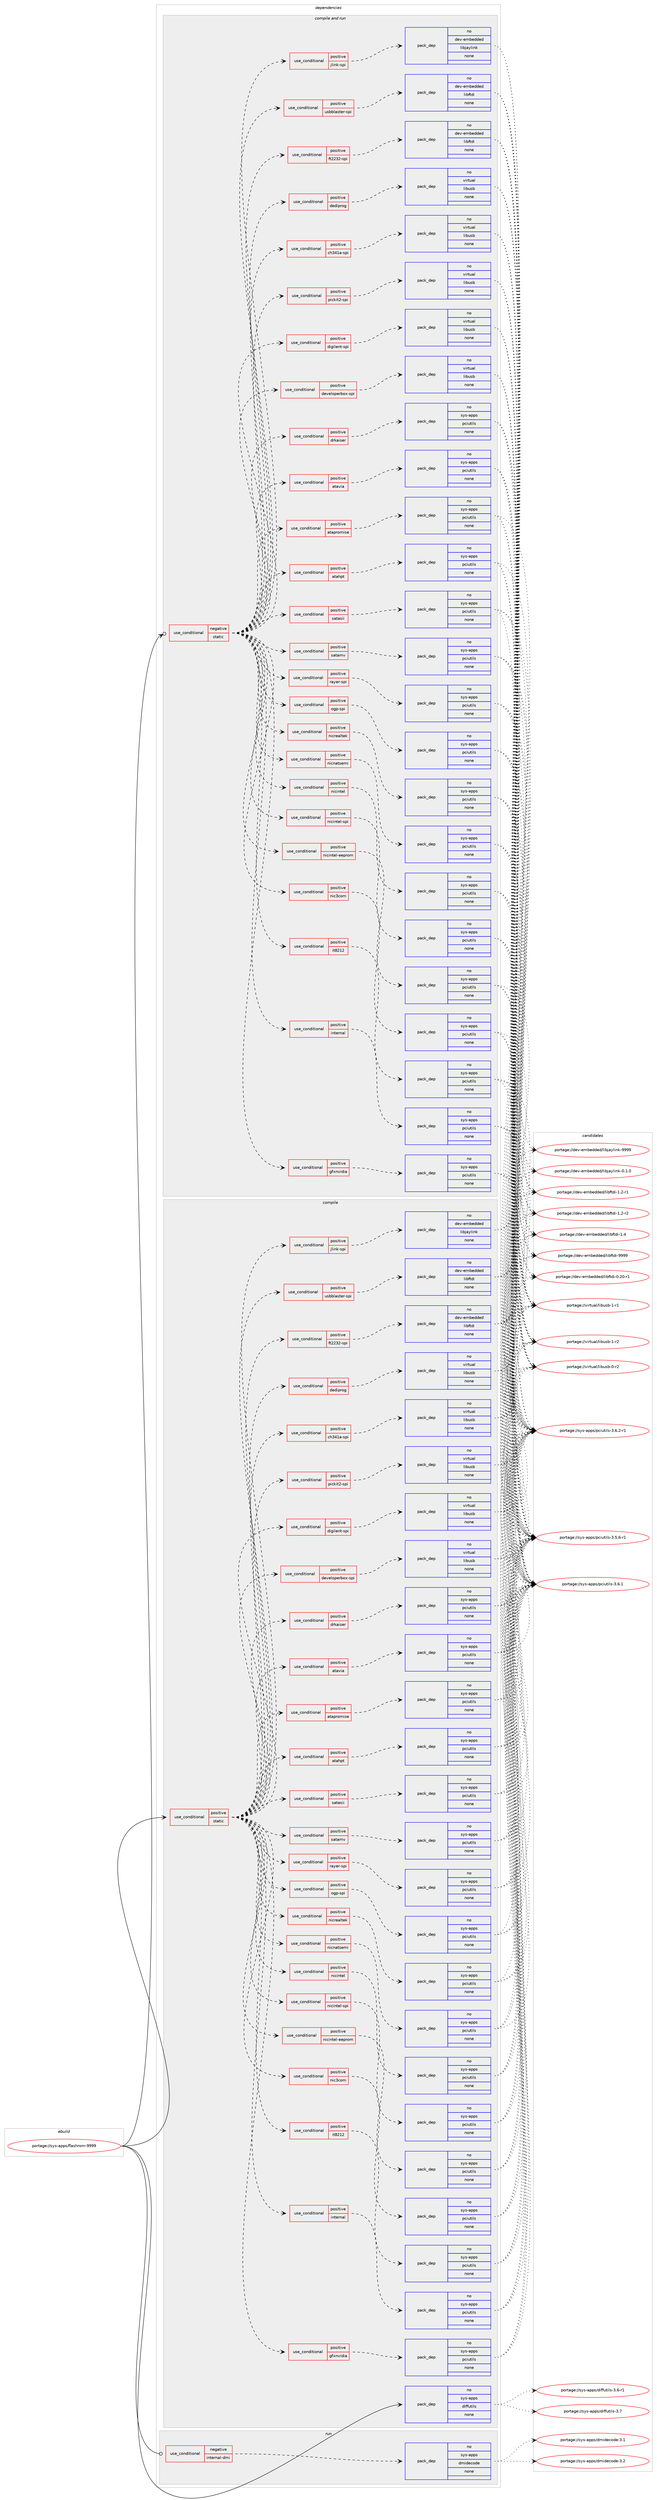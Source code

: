 digraph prolog {

# *************
# Graph options
# *************

newrank=true;
concentrate=true;
compound=true;
graph [rankdir=LR,fontname=Helvetica,fontsize=10,ranksep=1.5];#, ranksep=2.5, nodesep=0.2];
edge  [arrowhead=vee];
node  [fontname=Helvetica,fontsize=10];

# **********
# The ebuild
# **********

subgraph cluster_leftcol {
color=gray;
rank=same;
label=<<i>ebuild</i>>;
id [label="portage://sys-apps/flashrom-9999", color=red, width=4, href="../sys-apps/flashrom-9999.svg"];
}

# ****************
# The dependencies
# ****************

subgraph cluster_midcol {
color=gray;
label=<<i>dependencies</i>>;
subgraph cluster_compile {
fillcolor="#eeeeee";
style=filled;
label=<<i>compile</i>>;
subgraph cond99110 {
dependency407780 [label=<<TABLE BORDER="0" CELLBORDER="1" CELLSPACING="0" CELLPADDING="4"><TR><TD ROWSPAN="3" CELLPADDING="10">use_conditional</TD></TR><TR><TD>positive</TD></TR><TR><TD>static</TD></TR></TABLE>>, shape=none, color=red];
subgraph cond99111 {
dependency407781 [label=<<TABLE BORDER="0" CELLBORDER="1" CELLSPACING="0" CELLPADDING="4"><TR><TD ROWSPAN="3" CELLPADDING="10">use_conditional</TD></TR><TR><TD>positive</TD></TR><TR><TD>atahpt</TD></TR></TABLE>>, shape=none, color=red];
subgraph pack301846 {
dependency407782 [label=<<TABLE BORDER="0" CELLBORDER="1" CELLSPACING="0" CELLPADDING="4" WIDTH="220"><TR><TD ROWSPAN="6" CELLPADDING="30">pack_dep</TD></TR><TR><TD WIDTH="110">no</TD></TR><TR><TD>sys-apps</TD></TR><TR><TD>pciutils</TD></TR><TR><TD>none</TD></TR><TR><TD></TD></TR></TABLE>>, shape=none, color=blue];
}
dependency407781:e -> dependency407782:w [weight=20,style="dashed",arrowhead="vee"];
}
dependency407780:e -> dependency407781:w [weight=20,style="dashed",arrowhead="vee"];
subgraph cond99112 {
dependency407783 [label=<<TABLE BORDER="0" CELLBORDER="1" CELLSPACING="0" CELLPADDING="4"><TR><TD ROWSPAN="3" CELLPADDING="10">use_conditional</TD></TR><TR><TD>positive</TD></TR><TR><TD>atapromise</TD></TR></TABLE>>, shape=none, color=red];
subgraph pack301847 {
dependency407784 [label=<<TABLE BORDER="0" CELLBORDER="1" CELLSPACING="0" CELLPADDING="4" WIDTH="220"><TR><TD ROWSPAN="6" CELLPADDING="30">pack_dep</TD></TR><TR><TD WIDTH="110">no</TD></TR><TR><TD>sys-apps</TD></TR><TR><TD>pciutils</TD></TR><TR><TD>none</TD></TR><TR><TD></TD></TR></TABLE>>, shape=none, color=blue];
}
dependency407783:e -> dependency407784:w [weight=20,style="dashed",arrowhead="vee"];
}
dependency407780:e -> dependency407783:w [weight=20,style="dashed",arrowhead="vee"];
subgraph cond99113 {
dependency407785 [label=<<TABLE BORDER="0" CELLBORDER="1" CELLSPACING="0" CELLPADDING="4"><TR><TD ROWSPAN="3" CELLPADDING="10">use_conditional</TD></TR><TR><TD>positive</TD></TR><TR><TD>atavia</TD></TR></TABLE>>, shape=none, color=red];
subgraph pack301848 {
dependency407786 [label=<<TABLE BORDER="0" CELLBORDER="1" CELLSPACING="0" CELLPADDING="4" WIDTH="220"><TR><TD ROWSPAN="6" CELLPADDING="30">pack_dep</TD></TR><TR><TD WIDTH="110">no</TD></TR><TR><TD>sys-apps</TD></TR><TR><TD>pciutils</TD></TR><TR><TD>none</TD></TR><TR><TD></TD></TR></TABLE>>, shape=none, color=blue];
}
dependency407785:e -> dependency407786:w [weight=20,style="dashed",arrowhead="vee"];
}
dependency407780:e -> dependency407785:w [weight=20,style="dashed",arrowhead="vee"];
subgraph cond99114 {
dependency407787 [label=<<TABLE BORDER="0" CELLBORDER="1" CELLSPACING="0" CELLPADDING="4"><TR><TD ROWSPAN="3" CELLPADDING="10">use_conditional</TD></TR><TR><TD>positive</TD></TR><TR><TD>ch341a-spi</TD></TR></TABLE>>, shape=none, color=red];
subgraph pack301849 {
dependency407788 [label=<<TABLE BORDER="0" CELLBORDER="1" CELLSPACING="0" CELLPADDING="4" WIDTH="220"><TR><TD ROWSPAN="6" CELLPADDING="30">pack_dep</TD></TR><TR><TD WIDTH="110">no</TD></TR><TR><TD>virtual</TD></TR><TR><TD>libusb</TD></TR><TR><TD>none</TD></TR><TR><TD></TD></TR></TABLE>>, shape=none, color=blue];
}
dependency407787:e -> dependency407788:w [weight=20,style="dashed",arrowhead="vee"];
}
dependency407780:e -> dependency407787:w [weight=20,style="dashed",arrowhead="vee"];
subgraph cond99115 {
dependency407789 [label=<<TABLE BORDER="0" CELLBORDER="1" CELLSPACING="0" CELLPADDING="4"><TR><TD ROWSPAN="3" CELLPADDING="10">use_conditional</TD></TR><TR><TD>positive</TD></TR><TR><TD>dediprog</TD></TR></TABLE>>, shape=none, color=red];
subgraph pack301850 {
dependency407790 [label=<<TABLE BORDER="0" CELLBORDER="1" CELLSPACING="0" CELLPADDING="4" WIDTH="220"><TR><TD ROWSPAN="6" CELLPADDING="30">pack_dep</TD></TR><TR><TD WIDTH="110">no</TD></TR><TR><TD>virtual</TD></TR><TR><TD>libusb</TD></TR><TR><TD>none</TD></TR><TR><TD></TD></TR></TABLE>>, shape=none, color=blue];
}
dependency407789:e -> dependency407790:w [weight=20,style="dashed",arrowhead="vee"];
}
dependency407780:e -> dependency407789:w [weight=20,style="dashed",arrowhead="vee"];
subgraph cond99116 {
dependency407791 [label=<<TABLE BORDER="0" CELLBORDER="1" CELLSPACING="0" CELLPADDING="4"><TR><TD ROWSPAN="3" CELLPADDING="10">use_conditional</TD></TR><TR><TD>positive</TD></TR><TR><TD>developerbox-spi</TD></TR></TABLE>>, shape=none, color=red];
subgraph pack301851 {
dependency407792 [label=<<TABLE BORDER="0" CELLBORDER="1" CELLSPACING="0" CELLPADDING="4" WIDTH="220"><TR><TD ROWSPAN="6" CELLPADDING="30">pack_dep</TD></TR><TR><TD WIDTH="110">no</TD></TR><TR><TD>virtual</TD></TR><TR><TD>libusb</TD></TR><TR><TD>none</TD></TR><TR><TD></TD></TR></TABLE>>, shape=none, color=blue];
}
dependency407791:e -> dependency407792:w [weight=20,style="dashed",arrowhead="vee"];
}
dependency407780:e -> dependency407791:w [weight=20,style="dashed",arrowhead="vee"];
subgraph cond99117 {
dependency407793 [label=<<TABLE BORDER="0" CELLBORDER="1" CELLSPACING="0" CELLPADDING="4"><TR><TD ROWSPAN="3" CELLPADDING="10">use_conditional</TD></TR><TR><TD>positive</TD></TR><TR><TD>digilent-spi</TD></TR></TABLE>>, shape=none, color=red];
subgraph pack301852 {
dependency407794 [label=<<TABLE BORDER="0" CELLBORDER="1" CELLSPACING="0" CELLPADDING="4" WIDTH="220"><TR><TD ROWSPAN="6" CELLPADDING="30">pack_dep</TD></TR><TR><TD WIDTH="110">no</TD></TR><TR><TD>virtual</TD></TR><TR><TD>libusb</TD></TR><TR><TD>none</TD></TR><TR><TD></TD></TR></TABLE>>, shape=none, color=blue];
}
dependency407793:e -> dependency407794:w [weight=20,style="dashed",arrowhead="vee"];
}
dependency407780:e -> dependency407793:w [weight=20,style="dashed",arrowhead="vee"];
subgraph cond99118 {
dependency407795 [label=<<TABLE BORDER="0" CELLBORDER="1" CELLSPACING="0" CELLPADDING="4"><TR><TD ROWSPAN="3" CELLPADDING="10">use_conditional</TD></TR><TR><TD>positive</TD></TR><TR><TD>drkaiser</TD></TR></TABLE>>, shape=none, color=red];
subgraph pack301853 {
dependency407796 [label=<<TABLE BORDER="0" CELLBORDER="1" CELLSPACING="0" CELLPADDING="4" WIDTH="220"><TR><TD ROWSPAN="6" CELLPADDING="30">pack_dep</TD></TR><TR><TD WIDTH="110">no</TD></TR><TR><TD>sys-apps</TD></TR><TR><TD>pciutils</TD></TR><TR><TD>none</TD></TR><TR><TD></TD></TR></TABLE>>, shape=none, color=blue];
}
dependency407795:e -> dependency407796:w [weight=20,style="dashed",arrowhead="vee"];
}
dependency407780:e -> dependency407795:w [weight=20,style="dashed",arrowhead="vee"];
subgraph cond99119 {
dependency407797 [label=<<TABLE BORDER="0" CELLBORDER="1" CELLSPACING="0" CELLPADDING="4"><TR><TD ROWSPAN="3" CELLPADDING="10">use_conditional</TD></TR><TR><TD>positive</TD></TR><TR><TD>ft2232-spi</TD></TR></TABLE>>, shape=none, color=red];
subgraph pack301854 {
dependency407798 [label=<<TABLE BORDER="0" CELLBORDER="1" CELLSPACING="0" CELLPADDING="4" WIDTH="220"><TR><TD ROWSPAN="6" CELLPADDING="30">pack_dep</TD></TR><TR><TD WIDTH="110">no</TD></TR><TR><TD>dev-embedded</TD></TR><TR><TD>libftdi</TD></TR><TR><TD>none</TD></TR><TR><TD></TD></TR></TABLE>>, shape=none, color=blue];
}
dependency407797:e -> dependency407798:w [weight=20,style="dashed",arrowhead="vee"];
}
dependency407780:e -> dependency407797:w [weight=20,style="dashed",arrowhead="vee"];
subgraph cond99120 {
dependency407799 [label=<<TABLE BORDER="0" CELLBORDER="1" CELLSPACING="0" CELLPADDING="4"><TR><TD ROWSPAN="3" CELLPADDING="10">use_conditional</TD></TR><TR><TD>positive</TD></TR><TR><TD>gfxnvidia</TD></TR></TABLE>>, shape=none, color=red];
subgraph pack301855 {
dependency407800 [label=<<TABLE BORDER="0" CELLBORDER="1" CELLSPACING="0" CELLPADDING="4" WIDTH="220"><TR><TD ROWSPAN="6" CELLPADDING="30">pack_dep</TD></TR><TR><TD WIDTH="110">no</TD></TR><TR><TD>sys-apps</TD></TR><TR><TD>pciutils</TD></TR><TR><TD>none</TD></TR><TR><TD></TD></TR></TABLE>>, shape=none, color=blue];
}
dependency407799:e -> dependency407800:w [weight=20,style="dashed",arrowhead="vee"];
}
dependency407780:e -> dependency407799:w [weight=20,style="dashed",arrowhead="vee"];
subgraph cond99121 {
dependency407801 [label=<<TABLE BORDER="0" CELLBORDER="1" CELLSPACING="0" CELLPADDING="4"><TR><TD ROWSPAN="3" CELLPADDING="10">use_conditional</TD></TR><TR><TD>positive</TD></TR><TR><TD>internal</TD></TR></TABLE>>, shape=none, color=red];
subgraph pack301856 {
dependency407802 [label=<<TABLE BORDER="0" CELLBORDER="1" CELLSPACING="0" CELLPADDING="4" WIDTH="220"><TR><TD ROWSPAN="6" CELLPADDING="30">pack_dep</TD></TR><TR><TD WIDTH="110">no</TD></TR><TR><TD>sys-apps</TD></TR><TR><TD>pciutils</TD></TR><TR><TD>none</TD></TR><TR><TD></TD></TR></TABLE>>, shape=none, color=blue];
}
dependency407801:e -> dependency407802:w [weight=20,style="dashed",arrowhead="vee"];
}
dependency407780:e -> dependency407801:w [weight=20,style="dashed",arrowhead="vee"];
subgraph cond99122 {
dependency407803 [label=<<TABLE BORDER="0" CELLBORDER="1" CELLSPACING="0" CELLPADDING="4"><TR><TD ROWSPAN="3" CELLPADDING="10">use_conditional</TD></TR><TR><TD>positive</TD></TR><TR><TD>it8212</TD></TR></TABLE>>, shape=none, color=red];
subgraph pack301857 {
dependency407804 [label=<<TABLE BORDER="0" CELLBORDER="1" CELLSPACING="0" CELLPADDING="4" WIDTH="220"><TR><TD ROWSPAN="6" CELLPADDING="30">pack_dep</TD></TR><TR><TD WIDTH="110">no</TD></TR><TR><TD>sys-apps</TD></TR><TR><TD>pciutils</TD></TR><TR><TD>none</TD></TR><TR><TD></TD></TR></TABLE>>, shape=none, color=blue];
}
dependency407803:e -> dependency407804:w [weight=20,style="dashed",arrowhead="vee"];
}
dependency407780:e -> dependency407803:w [weight=20,style="dashed",arrowhead="vee"];
subgraph cond99123 {
dependency407805 [label=<<TABLE BORDER="0" CELLBORDER="1" CELLSPACING="0" CELLPADDING="4"><TR><TD ROWSPAN="3" CELLPADDING="10">use_conditional</TD></TR><TR><TD>positive</TD></TR><TR><TD>jlink-spi</TD></TR></TABLE>>, shape=none, color=red];
subgraph pack301858 {
dependency407806 [label=<<TABLE BORDER="0" CELLBORDER="1" CELLSPACING="0" CELLPADDING="4" WIDTH="220"><TR><TD ROWSPAN="6" CELLPADDING="30">pack_dep</TD></TR><TR><TD WIDTH="110">no</TD></TR><TR><TD>dev-embedded</TD></TR><TR><TD>libjaylink</TD></TR><TR><TD>none</TD></TR><TR><TD></TD></TR></TABLE>>, shape=none, color=blue];
}
dependency407805:e -> dependency407806:w [weight=20,style="dashed",arrowhead="vee"];
}
dependency407780:e -> dependency407805:w [weight=20,style="dashed",arrowhead="vee"];
subgraph cond99124 {
dependency407807 [label=<<TABLE BORDER="0" CELLBORDER="1" CELLSPACING="0" CELLPADDING="4"><TR><TD ROWSPAN="3" CELLPADDING="10">use_conditional</TD></TR><TR><TD>positive</TD></TR><TR><TD>nic3com</TD></TR></TABLE>>, shape=none, color=red];
subgraph pack301859 {
dependency407808 [label=<<TABLE BORDER="0" CELLBORDER="1" CELLSPACING="0" CELLPADDING="4" WIDTH="220"><TR><TD ROWSPAN="6" CELLPADDING="30">pack_dep</TD></TR><TR><TD WIDTH="110">no</TD></TR><TR><TD>sys-apps</TD></TR><TR><TD>pciutils</TD></TR><TR><TD>none</TD></TR><TR><TD></TD></TR></TABLE>>, shape=none, color=blue];
}
dependency407807:e -> dependency407808:w [weight=20,style="dashed",arrowhead="vee"];
}
dependency407780:e -> dependency407807:w [weight=20,style="dashed",arrowhead="vee"];
subgraph cond99125 {
dependency407809 [label=<<TABLE BORDER="0" CELLBORDER="1" CELLSPACING="0" CELLPADDING="4"><TR><TD ROWSPAN="3" CELLPADDING="10">use_conditional</TD></TR><TR><TD>positive</TD></TR><TR><TD>nicintel-eeprom</TD></TR></TABLE>>, shape=none, color=red];
subgraph pack301860 {
dependency407810 [label=<<TABLE BORDER="0" CELLBORDER="1" CELLSPACING="0" CELLPADDING="4" WIDTH="220"><TR><TD ROWSPAN="6" CELLPADDING="30">pack_dep</TD></TR><TR><TD WIDTH="110">no</TD></TR><TR><TD>sys-apps</TD></TR><TR><TD>pciutils</TD></TR><TR><TD>none</TD></TR><TR><TD></TD></TR></TABLE>>, shape=none, color=blue];
}
dependency407809:e -> dependency407810:w [weight=20,style="dashed",arrowhead="vee"];
}
dependency407780:e -> dependency407809:w [weight=20,style="dashed",arrowhead="vee"];
subgraph cond99126 {
dependency407811 [label=<<TABLE BORDER="0" CELLBORDER="1" CELLSPACING="0" CELLPADDING="4"><TR><TD ROWSPAN="3" CELLPADDING="10">use_conditional</TD></TR><TR><TD>positive</TD></TR><TR><TD>nicintel-spi</TD></TR></TABLE>>, shape=none, color=red];
subgraph pack301861 {
dependency407812 [label=<<TABLE BORDER="0" CELLBORDER="1" CELLSPACING="0" CELLPADDING="4" WIDTH="220"><TR><TD ROWSPAN="6" CELLPADDING="30">pack_dep</TD></TR><TR><TD WIDTH="110">no</TD></TR><TR><TD>sys-apps</TD></TR><TR><TD>pciutils</TD></TR><TR><TD>none</TD></TR><TR><TD></TD></TR></TABLE>>, shape=none, color=blue];
}
dependency407811:e -> dependency407812:w [weight=20,style="dashed",arrowhead="vee"];
}
dependency407780:e -> dependency407811:w [weight=20,style="dashed",arrowhead="vee"];
subgraph cond99127 {
dependency407813 [label=<<TABLE BORDER="0" CELLBORDER="1" CELLSPACING="0" CELLPADDING="4"><TR><TD ROWSPAN="3" CELLPADDING="10">use_conditional</TD></TR><TR><TD>positive</TD></TR><TR><TD>nicintel</TD></TR></TABLE>>, shape=none, color=red];
subgraph pack301862 {
dependency407814 [label=<<TABLE BORDER="0" CELLBORDER="1" CELLSPACING="0" CELLPADDING="4" WIDTH="220"><TR><TD ROWSPAN="6" CELLPADDING="30">pack_dep</TD></TR><TR><TD WIDTH="110">no</TD></TR><TR><TD>sys-apps</TD></TR><TR><TD>pciutils</TD></TR><TR><TD>none</TD></TR><TR><TD></TD></TR></TABLE>>, shape=none, color=blue];
}
dependency407813:e -> dependency407814:w [weight=20,style="dashed",arrowhead="vee"];
}
dependency407780:e -> dependency407813:w [weight=20,style="dashed",arrowhead="vee"];
subgraph cond99128 {
dependency407815 [label=<<TABLE BORDER="0" CELLBORDER="1" CELLSPACING="0" CELLPADDING="4"><TR><TD ROWSPAN="3" CELLPADDING="10">use_conditional</TD></TR><TR><TD>positive</TD></TR><TR><TD>nicnatsemi</TD></TR></TABLE>>, shape=none, color=red];
subgraph pack301863 {
dependency407816 [label=<<TABLE BORDER="0" CELLBORDER="1" CELLSPACING="0" CELLPADDING="4" WIDTH="220"><TR><TD ROWSPAN="6" CELLPADDING="30">pack_dep</TD></TR><TR><TD WIDTH="110">no</TD></TR><TR><TD>sys-apps</TD></TR><TR><TD>pciutils</TD></TR><TR><TD>none</TD></TR><TR><TD></TD></TR></TABLE>>, shape=none, color=blue];
}
dependency407815:e -> dependency407816:w [weight=20,style="dashed",arrowhead="vee"];
}
dependency407780:e -> dependency407815:w [weight=20,style="dashed",arrowhead="vee"];
subgraph cond99129 {
dependency407817 [label=<<TABLE BORDER="0" CELLBORDER="1" CELLSPACING="0" CELLPADDING="4"><TR><TD ROWSPAN="3" CELLPADDING="10">use_conditional</TD></TR><TR><TD>positive</TD></TR><TR><TD>nicrealtek</TD></TR></TABLE>>, shape=none, color=red];
subgraph pack301864 {
dependency407818 [label=<<TABLE BORDER="0" CELLBORDER="1" CELLSPACING="0" CELLPADDING="4" WIDTH="220"><TR><TD ROWSPAN="6" CELLPADDING="30">pack_dep</TD></TR><TR><TD WIDTH="110">no</TD></TR><TR><TD>sys-apps</TD></TR><TR><TD>pciutils</TD></TR><TR><TD>none</TD></TR><TR><TD></TD></TR></TABLE>>, shape=none, color=blue];
}
dependency407817:e -> dependency407818:w [weight=20,style="dashed",arrowhead="vee"];
}
dependency407780:e -> dependency407817:w [weight=20,style="dashed",arrowhead="vee"];
subgraph cond99130 {
dependency407819 [label=<<TABLE BORDER="0" CELLBORDER="1" CELLSPACING="0" CELLPADDING="4"><TR><TD ROWSPAN="3" CELLPADDING="10">use_conditional</TD></TR><TR><TD>positive</TD></TR><TR><TD>ogp-spi</TD></TR></TABLE>>, shape=none, color=red];
subgraph pack301865 {
dependency407820 [label=<<TABLE BORDER="0" CELLBORDER="1" CELLSPACING="0" CELLPADDING="4" WIDTH="220"><TR><TD ROWSPAN="6" CELLPADDING="30">pack_dep</TD></TR><TR><TD WIDTH="110">no</TD></TR><TR><TD>sys-apps</TD></TR><TR><TD>pciutils</TD></TR><TR><TD>none</TD></TR><TR><TD></TD></TR></TABLE>>, shape=none, color=blue];
}
dependency407819:e -> dependency407820:w [weight=20,style="dashed",arrowhead="vee"];
}
dependency407780:e -> dependency407819:w [weight=20,style="dashed",arrowhead="vee"];
subgraph cond99131 {
dependency407821 [label=<<TABLE BORDER="0" CELLBORDER="1" CELLSPACING="0" CELLPADDING="4"><TR><TD ROWSPAN="3" CELLPADDING="10">use_conditional</TD></TR><TR><TD>positive</TD></TR><TR><TD>pickit2-spi</TD></TR></TABLE>>, shape=none, color=red];
subgraph pack301866 {
dependency407822 [label=<<TABLE BORDER="0" CELLBORDER="1" CELLSPACING="0" CELLPADDING="4" WIDTH="220"><TR><TD ROWSPAN="6" CELLPADDING="30">pack_dep</TD></TR><TR><TD WIDTH="110">no</TD></TR><TR><TD>virtual</TD></TR><TR><TD>libusb</TD></TR><TR><TD>none</TD></TR><TR><TD></TD></TR></TABLE>>, shape=none, color=blue];
}
dependency407821:e -> dependency407822:w [weight=20,style="dashed",arrowhead="vee"];
}
dependency407780:e -> dependency407821:w [weight=20,style="dashed",arrowhead="vee"];
subgraph cond99132 {
dependency407823 [label=<<TABLE BORDER="0" CELLBORDER="1" CELLSPACING="0" CELLPADDING="4"><TR><TD ROWSPAN="3" CELLPADDING="10">use_conditional</TD></TR><TR><TD>positive</TD></TR><TR><TD>rayer-spi</TD></TR></TABLE>>, shape=none, color=red];
subgraph pack301867 {
dependency407824 [label=<<TABLE BORDER="0" CELLBORDER="1" CELLSPACING="0" CELLPADDING="4" WIDTH="220"><TR><TD ROWSPAN="6" CELLPADDING="30">pack_dep</TD></TR><TR><TD WIDTH="110">no</TD></TR><TR><TD>sys-apps</TD></TR><TR><TD>pciutils</TD></TR><TR><TD>none</TD></TR><TR><TD></TD></TR></TABLE>>, shape=none, color=blue];
}
dependency407823:e -> dependency407824:w [weight=20,style="dashed",arrowhead="vee"];
}
dependency407780:e -> dependency407823:w [weight=20,style="dashed",arrowhead="vee"];
subgraph cond99133 {
dependency407825 [label=<<TABLE BORDER="0" CELLBORDER="1" CELLSPACING="0" CELLPADDING="4"><TR><TD ROWSPAN="3" CELLPADDING="10">use_conditional</TD></TR><TR><TD>positive</TD></TR><TR><TD>satamv</TD></TR></TABLE>>, shape=none, color=red];
subgraph pack301868 {
dependency407826 [label=<<TABLE BORDER="0" CELLBORDER="1" CELLSPACING="0" CELLPADDING="4" WIDTH="220"><TR><TD ROWSPAN="6" CELLPADDING="30">pack_dep</TD></TR><TR><TD WIDTH="110">no</TD></TR><TR><TD>sys-apps</TD></TR><TR><TD>pciutils</TD></TR><TR><TD>none</TD></TR><TR><TD></TD></TR></TABLE>>, shape=none, color=blue];
}
dependency407825:e -> dependency407826:w [weight=20,style="dashed",arrowhead="vee"];
}
dependency407780:e -> dependency407825:w [weight=20,style="dashed",arrowhead="vee"];
subgraph cond99134 {
dependency407827 [label=<<TABLE BORDER="0" CELLBORDER="1" CELLSPACING="0" CELLPADDING="4"><TR><TD ROWSPAN="3" CELLPADDING="10">use_conditional</TD></TR><TR><TD>positive</TD></TR><TR><TD>satasii</TD></TR></TABLE>>, shape=none, color=red];
subgraph pack301869 {
dependency407828 [label=<<TABLE BORDER="0" CELLBORDER="1" CELLSPACING="0" CELLPADDING="4" WIDTH="220"><TR><TD ROWSPAN="6" CELLPADDING="30">pack_dep</TD></TR><TR><TD WIDTH="110">no</TD></TR><TR><TD>sys-apps</TD></TR><TR><TD>pciutils</TD></TR><TR><TD>none</TD></TR><TR><TD></TD></TR></TABLE>>, shape=none, color=blue];
}
dependency407827:e -> dependency407828:w [weight=20,style="dashed",arrowhead="vee"];
}
dependency407780:e -> dependency407827:w [weight=20,style="dashed",arrowhead="vee"];
subgraph cond99135 {
dependency407829 [label=<<TABLE BORDER="0" CELLBORDER="1" CELLSPACING="0" CELLPADDING="4"><TR><TD ROWSPAN="3" CELLPADDING="10">use_conditional</TD></TR><TR><TD>positive</TD></TR><TR><TD>usbblaster-spi</TD></TR></TABLE>>, shape=none, color=red];
subgraph pack301870 {
dependency407830 [label=<<TABLE BORDER="0" CELLBORDER="1" CELLSPACING="0" CELLPADDING="4" WIDTH="220"><TR><TD ROWSPAN="6" CELLPADDING="30">pack_dep</TD></TR><TR><TD WIDTH="110">no</TD></TR><TR><TD>dev-embedded</TD></TR><TR><TD>libftdi</TD></TR><TR><TD>none</TD></TR><TR><TD></TD></TR></TABLE>>, shape=none, color=blue];
}
dependency407829:e -> dependency407830:w [weight=20,style="dashed",arrowhead="vee"];
}
dependency407780:e -> dependency407829:w [weight=20,style="dashed",arrowhead="vee"];
}
id:e -> dependency407780:w [weight=20,style="solid",arrowhead="vee"];
subgraph pack301871 {
dependency407831 [label=<<TABLE BORDER="0" CELLBORDER="1" CELLSPACING="0" CELLPADDING="4" WIDTH="220"><TR><TD ROWSPAN="6" CELLPADDING="30">pack_dep</TD></TR><TR><TD WIDTH="110">no</TD></TR><TR><TD>sys-apps</TD></TR><TR><TD>diffutils</TD></TR><TR><TD>none</TD></TR><TR><TD></TD></TR></TABLE>>, shape=none, color=blue];
}
id:e -> dependency407831:w [weight=20,style="solid",arrowhead="vee"];
}
subgraph cluster_compileandrun {
fillcolor="#eeeeee";
style=filled;
label=<<i>compile and run</i>>;
subgraph cond99136 {
dependency407832 [label=<<TABLE BORDER="0" CELLBORDER="1" CELLSPACING="0" CELLPADDING="4"><TR><TD ROWSPAN="3" CELLPADDING="10">use_conditional</TD></TR><TR><TD>negative</TD></TR><TR><TD>static</TD></TR></TABLE>>, shape=none, color=red];
subgraph cond99137 {
dependency407833 [label=<<TABLE BORDER="0" CELLBORDER="1" CELLSPACING="0" CELLPADDING="4"><TR><TD ROWSPAN="3" CELLPADDING="10">use_conditional</TD></TR><TR><TD>positive</TD></TR><TR><TD>atahpt</TD></TR></TABLE>>, shape=none, color=red];
subgraph pack301872 {
dependency407834 [label=<<TABLE BORDER="0" CELLBORDER="1" CELLSPACING="0" CELLPADDING="4" WIDTH="220"><TR><TD ROWSPAN="6" CELLPADDING="30">pack_dep</TD></TR><TR><TD WIDTH="110">no</TD></TR><TR><TD>sys-apps</TD></TR><TR><TD>pciutils</TD></TR><TR><TD>none</TD></TR><TR><TD></TD></TR></TABLE>>, shape=none, color=blue];
}
dependency407833:e -> dependency407834:w [weight=20,style="dashed",arrowhead="vee"];
}
dependency407832:e -> dependency407833:w [weight=20,style="dashed",arrowhead="vee"];
subgraph cond99138 {
dependency407835 [label=<<TABLE BORDER="0" CELLBORDER="1" CELLSPACING="0" CELLPADDING="4"><TR><TD ROWSPAN="3" CELLPADDING="10">use_conditional</TD></TR><TR><TD>positive</TD></TR><TR><TD>atapromise</TD></TR></TABLE>>, shape=none, color=red];
subgraph pack301873 {
dependency407836 [label=<<TABLE BORDER="0" CELLBORDER="1" CELLSPACING="0" CELLPADDING="4" WIDTH="220"><TR><TD ROWSPAN="6" CELLPADDING="30">pack_dep</TD></TR><TR><TD WIDTH="110">no</TD></TR><TR><TD>sys-apps</TD></TR><TR><TD>pciutils</TD></TR><TR><TD>none</TD></TR><TR><TD></TD></TR></TABLE>>, shape=none, color=blue];
}
dependency407835:e -> dependency407836:w [weight=20,style="dashed",arrowhead="vee"];
}
dependency407832:e -> dependency407835:w [weight=20,style="dashed",arrowhead="vee"];
subgraph cond99139 {
dependency407837 [label=<<TABLE BORDER="0" CELLBORDER="1" CELLSPACING="0" CELLPADDING="4"><TR><TD ROWSPAN="3" CELLPADDING="10">use_conditional</TD></TR><TR><TD>positive</TD></TR><TR><TD>atavia</TD></TR></TABLE>>, shape=none, color=red];
subgraph pack301874 {
dependency407838 [label=<<TABLE BORDER="0" CELLBORDER="1" CELLSPACING="0" CELLPADDING="4" WIDTH="220"><TR><TD ROWSPAN="6" CELLPADDING="30">pack_dep</TD></TR><TR><TD WIDTH="110">no</TD></TR><TR><TD>sys-apps</TD></TR><TR><TD>pciutils</TD></TR><TR><TD>none</TD></TR><TR><TD></TD></TR></TABLE>>, shape=none, color=blue];
}
dependency407837:e -> dependency407838:w [weight=20,style="dashed",arrowhead="vee"];
}
dependency407832:e -> dependency407837:w [weight=20,style="dashed",arrowhead="vee"];
subgraph cond99140 {
dependency407839 [label=<<TABLE BORDER="0" CELLBORDER="1" CELLSPACING="0" CELLPADDING="4"><TR><TD ROWSPAN="3" CELLPADDING="10">use_conditional</TD></TR><TR><TD>positive</TD></TR><TR><TD>ch341a-spi</TD></TR></TABLE>>, shape=none, color=red];
subgraph pack301875 {
dependency407840 [label=<<TABLE BORDER="0" CELLBORDER="1" CELLSPACING="0" CELLPADDING="4" WIDTH="220"><TR><TD ROWSPAN="6" CELLPADDING="30">pack_dep</TD></TR><TR><TD WIDTH="110">no</TD></TR><TR><TD>virtual</TD></TR><TR><TD>libusb</TD></TR><TR><TD>none</TD></TR><TR><TD></TD></TR></TABLE>>, shape=none, color=blue];
}
dependency407839:e -> dependency407840:w [weight=20,style="dashed",arrowhead="vee"];
}
dependency407832:e -> dependency407839:w [weight=20,style="dashed",arrowhead="vee"];
subgraph cond99141 {
dependency407841 [label=<<TABLE BORDER="0" CELLBORDER="1" CELLSPACING="0" CELLPADDING="4"><TR><TD ROWSPAN="3" CELLPADDING="10">use_conditional</TD></TR><TR><TD>positive</TD></TR><TR><TD>dediprog</TD></TR></TABLE>>, shape=none, color=red];
subgraph pack301876 {
dependency407842 [label=<<TABLE BORDER="0" CELLBORDER="1" CELLSPACING="0" CELLPADDING="4" WIDTH="220"><TR><TD ROWSPAN="6" CELLPADDING="30">pack_dep</TD></TR><TR><TD WIDTH="110">no</TD></TR><TR><TD>virtual</TD></TR><TR><TD>libusb</TD></TR><TR><TD>none</TD></TR><TR><TD></TD></TR></TABLE>>, shape=none, color=blue];
}
dependency407841:e -> dependency407842:w [weight=20,style="dashed",arrowhead="vee"];
}
dependency407832:e -> dependency407841:w [weight=20,style="dashed",arrowhead="vee"];
subgraph cond99142 {
dependency407843 [label=<<TABLE BORDER="0" CELLBORDER="1" CELLSPACING="0" CELLPADDING="4"><TR><TD ROWSPAN="3" CELLPADDING="10">use_conditional</TD></TR><TR><TD>positive</TD></TR><TR><TD>developerbox-spi</TD></TR></TABLE>>, shape=none, color=red];
subgraph pack301877 {
dependency407844 [label=<<TABLE BORDER="0" CELLBORDER="1" CELLSPACING="0" CELLPADDING="4" WIDTH="220"><TR><TD ROWSPAN="6" CELLPADDING="30">pack_dep</TD></TR><TR><TD WIDTH="110">no</TD></TR><TR><TD>virtual</TD></TR><TR><TD>libusb</TD></TR><TR><TD>none</TD></TR><TR><TD></TD></TR></TABLE>>, shape=none, color=blue];
}
dependency407843:e -> dependency407844:w [weight=20,style="dashed",arrowhead="vee"];
}
dependency407832:e -> dependency407843:w [weight=20,style="dashed",arrowhead="vee"];
subgraph cond99143 {
dependency407845 [label=<<TABLE BORDER="0" CELLBORDER="1" CELLSPACING="0" CELLPADDING="4"><TR><TD ROWSPAN="3" CELLPADDING="10">use_conditional</TD></TR><TR><TD>positive</TD></TR><TR><TD>digilent-spi</TD></TR></TABLE>>, shape=none, color=red];
subgraph pack301878 {
dependency407846 [label=<<TABLE BORDER="0" CELLBORDER="1" CELLSPACING="0" CELLPADDING="4" WIDTH="220"><TR><TD ROWSPAN="6" CELLPADDING="30">pack_dep</TD></TR><TR><TD WIDTH="110">no</TD></TR><TR><TD>virtual</TD></TR><TR><TD>libusb</TD></TR><TR><TD>none</TD></TR><TR><TD></TD></TR></TABLE>>, shape=none, color=blue];
}
dependency407845:e -> dependency407846:w [weight=20,style="dashed",arrowhead="vee"];
}
dependency407832:e -> dependency407845:w [weight=20,style="dashed",arrowhead="vee"];
subgraph cond99144 {
dependency407847 [label=<<TABLE BORDER="0" CELLBORDER="1" CELLSPACING="0" CELLPADDING="4"><TR><TD ROWSPAN="3" CELLPADDING="10">use_conditional</TD></TR><TR><TD>positive</TD></TR><TR><TD>drkaiser</TD></TR></TABLE>>, shape=none, color=red];
subgraph pack301879 {
dependency407848 [label=<<TABLE BORDER="0" CELLBORDER="1" CELLSPACING="0" CELLPADDING="4" WIDTH="220"><TR><TD ROWSPAN="6" CELLPADDING="30">pack_dep</TD></TR><TR><TD WIDTH="110">no</TD></TR><TR><TD>sys-apps</TD></TR><TR><TD>pciutils</TD></TR><TR><TD>none</TD></TR><TR><TD></TD></TR></TABLE>>, shape=none, color=blue];
}
dependency407847:e -> dependency407848:w [weight=20,style="dashed",arrowhead="vee"];
}
dependency407832:e -> dependency407847:w [weight=20,style="dashed",arrowhead="vee"];
subgraph cond99145 {
dependency407849 [label=<<TABLE BORDER="0" CELLBORDER="1" CELLSPACING="0" CELLPADDING="4"><TR><TD ROWSPAN="3" CELLPADDING="10">use_conditional</TD></TR><TR><TD>positive</TD></TR><TR><TD>ft2232-spi</TD></TR></TABLE>>, shape=none, color=red];
subgraph pack301880 {
dependency407850 [label=<<TABLE BORDER="0" CELLBORDER="1" CELLSPACING="0" CELLPADDING="4" WIDTH="220"><TR><TD ROWSPAN="6" CELLPADDING="30">pack_dep</TD></TR><TR><TD WIDTH="110">no</TD></TR><TR><TD>dev-embedded</TD></TR><TR><TD>libftdi</TD></TR><TR><TD>none</TD></TR><TR><TD></TD></TR></TABLE>>, shape=none, color=blue];
}
dependency407849:e -> dependency407850:w [weight=20,style="dashed",arrowhead="vee"];
}
dependency407832:e -> dependency407849:w [weight=20,style="dashed",arrowhead="vee"];
subgraph cond99146 {
dependency407851 [label=<<TABLE BORDER="0" CELLBORDER="1" CELLSPACING="0" CELLPADDING="4"><TR><TD ROWSPAN="3" CELLPADDING="10">use_conditional</TD></TR><TR><TD>positive</TD></TR><TR><TD>gfxnvidia</TD></TR></TABLE>>, shape=none, color=red];
subgraph pack301881 {
dependency407852 [label=<<TABLE BORDER="0" CELLBORDER="1" CELLSPACING="0" CELLPADDING="4" WIDTH="220"><TR><TD ROWSPAN="6" CELLPADDING="30">pack_dep</TD></TR><TR><TD WIDTH="110">no</TD></TR><TR><TD>sys-apps</TD></TR><TR><TD>pciutils</TD></TR><TR><TD>none</TD></TR><TR><TD></TD></TR></TABLE>>, shape=none, color=blue];
}
dependency407851:e -> dependency407852:w [weight=20,style="dashed",arrowhead="vee"];
}
dependency407832:e -> dependency407851:w [weight=20,style="dashed",arrowhead="vee"];
subgraph cond99147 {
dependency407853 [label=<<TABLE BORDER="0" CELLBORDER="1" CELLSPACING="0" CELLPADDING="4"><TR><TD ROWSPAN="3" CELLPADDING="10">use_conditional</TD></TR><TR><TD>positive</TD></TR><TR><TD>internal</TD></TR></TABLE>>, shape=none, color=red];
subgraph pack301882 {
dependency407854 [label=<<TABLE BORDER="0" CELLBORDER="1" CELLSPACING="0" CELLPADDING="4" WIDTH="220"><TR><TD ROWSPAN="6" CELLPADDING="30">pack_dep</TD></TR><TR><TD WIDTH="110">no</TD></TR><TR><TD>sys-apps</TD></TR><TR><TD>pciutils</TD></TR><TR><TD>none</TD></TR><TR><TD></TD></TR></TABLE>>, shape=none, color=blue];
}
dependency407853:e -> dependency407854:w [weight=20,style="dashed",arrowhead="vee"];
}
dependency407832:e -> dependency407853:w [weight=20,style="dashed",arrowhead="vee"];
subgraph cond99148 {
dependency407855 [label=<<TABLE BORDER="0" CELLBORDER="1" CELLSPACING="0" CELLPADDING="4"><TR><TD ROWSPAN="3" CELLPADDING="10">use_conditional</TD></TR><TR><TD>positive</TD></TR><TR><TD>it8212</TD></TR></TABLE>>, shape=none, color=red];
subgraph pack301883 {
dependency407856 [label=<<TABLE BORDER="0" CELLBORDER="1" CELLSPACING="0" CELLPADDING="4" WIDTH="220"><TR><TD ROWSPAN="6" CELLPADDING="30">pack_dep</TD></TR><TR><TD WIDTH="110">no</TD></TR><TR><TD>sys-apps</TD></TR><TR><TD>pciutils</TD></TR><TR><TD>none</TD></TR><TR><TD></TD></TR></TABLE>>, shape=none, color=blue];
}
dependency407855:e -> dependency407856:w [weight=20,style="dashed",arrowhead="vee"];
}
dependency407832:e -> dependency407855:w [weight=20,style="dashed",arrowhead="vee"];
subgraph cond99149 {
dependency407857 [label=<<TABLE BORDER="0" CELLBORDER="1" CELLSPACING="0" CELLPADDING="4"><TR><TD ROWSPAN="3" CELLPADDING="10">use_conditional</TD></TR><TR><TD>positive</TD></TR><TR><TD>jlink-spi</TD></TR></TABLE>>, shape=none, color=red];
subgraph pack301884 {
dependency407858 [label=<<TABLE BORDER="0" CELLBORDER="1" CELLSPACING="0" CELLPADDING="4" WIDTH="220"><TR><TD ROWSPAN="6" CELLPADDING="30">pack_dep</TD></TR><TR><TD WIDTH="110">no</TD></TR><TR><TD>dev-embedded</TD></TR><TR><TD>libjaylink</TD></TR><TR><TD>none</TD></TR><TR><TD></TD></TR></TABLE>>, shape=none, color=blue];
}
dependency407857:e -> dependency407858:w [weight=20,style="dashed",arrowhead="vee"];
}
dependency407832:e -> dependency407857:w [weight=20,style="dashed",arrowhead="vee"];
subgraph cond99150 {
dependency407859 [label=<<TABLE BORDER="0" CELLBORDER="1" CELLSPACING="0" CELLPADDING="4"><TR><TD ROWSPAN="3" CELLPADDING="10">use_conditional</TD></TR><TR><TD>positive</TD></TR><TR><TD>nic3com</TD></TR></TABLE>>, shape=none, color=red];
subgraph pack301885 {
dependency407860 [label=<<TABLE BORDER="0" CELLBORDER="1" CELLSPACING="0" CELLPADDING="4" WIDTH="220"><TR><TD ROWSPAN="6" CELLPADDING="30">pack_dep</TD></TR><TR><TD WIDTH="110">no</TD></TR><TR><TD>sys-apps</TD></TR><TR><TD>pciutils</TD></TR><TR><TD>none</TD></TR><TR><TD></TD></TR></TABLE>>, shape=none, color=blue];
}
dependency407859:e -> dependency407860:w [weight=20,style="dashed",arrowhead="vee"];
}
dependency407832:e -> dependency407859:w [weight=20,style="dashed",arrowhead="vee"];
subgraph cond99151 {
dependency407861 [label=<<TABLE BORDER="0" CELLBORDER="1" CELLSPACING="0" CELLPADDING="4"><TR><TD ROWSPAN="3" CELLPADDING="10">use_conditional</TD></TR><TR><TD>positive</TD></TR><TR><TD>nicintel-eeprom</TD></TR></TABLE>>, shape=none, color=red];
subgraph pack301886 {
dependency407862 [label=<<TABLE BORDER="0" CELLBORDER="1" CELLSPACING="0" CELLPADDING="4" WIDTH="220"><TR><TD ROWSPAN="6" CELLPADDING="30">pack_dep</TD></TR><TR><TD WIDTH="110">no</TD></TR><TR><TD>sys-apps</TD></TR><TR><TD>pciutils</TD></TR><TR><TD>none</TD></TR><TR><TD></TD></TR></TABLE>>, shape=none, color=blue];
}
dependency407861:e -> dependency407862:w [weight=20,style="dashed",arrowhead="vee"];
}
dependency407832:e -> dependency407861:w [weight=20,style="dashed",arrowhead="vee"];
subgraph cond99152 {
dependency407863 [label=<<TABLE BORDER="0" CELLBORDER="1" CELLSPACING="0" CELLPADDING="4"><TR><TD ROWSPAN="3" CELLPADDING="10">use_conditional</TD></TR><TR><TD>positive</TD></TR><TR><TD>nicintel-spi</TD></TR></TABLE>>, shape=none, color=red];
subgraph pack301887 {
dependency407864 [label=<<TABLE BORDER="0" CELLBORDER="1" CELLSPACING="0" CELLPADDING="4" WIDTH="220"><TR><TD ROWSPAN="6" CELLPADDING="30">pack_dep</TD></TR><TR><TD WIDTH="110">no</TD></TR><TR><TD>sys-apps</TD></TR><TR><TD>pciutils</TD></TR><TR><TD>none</TD></TR><TR><TD></TD></TR></TABLE>>, shape=none, color=blue];
}
dependency407863:e -> dependency407864:w [weight=20,style="dashed",arrowhead="vee"];
}
dependency407832:e -> dependency407863:w [weight=20,style="dashed",arrowhead="vee"];
subgraph cond99153 {
dependency407865 [label=<<TABLE BORDER="0" CELLBORDER="1" CELLSPACING="0" CELLPADDING="4"><TR><TD ROWSPAN="3" CELLPADDING="10">use_conditional</TD></TR><TR><TD>positive</TD></TR><TR><TD>nicintel</TD></TR></TABLE>>, shape=none, color=red];
subgraph pack301888 {
dependency407866 [label=<<TABLE BORDER="0" CELLBORDER="1" CELLSPACING="0" CELLPADDING="4" WIDTH="220"><TR><TD ROWSPAN="6" CELLPADDING="30">pack_dep</TD></TR><TR><TD WIDTH="110">no</TD></TR><TR><TD>sys-apps</TD></TR><TR><TD>pciutils</TD></TR><TR><TD>none</TD></TR><TR><TD></TD></TR></TABLE>>, shape=none, color=blue];
}
dependency407865:e -> dependency407866:w [weight=20,style="dashed",arrowhead="vee"];
}
dependency407832:e -> dependency407865:w [weight=20,style="dashed",arrowhead="vee"];
subgraph cond99154 {
dependency407867 [label=<<TABLE BORDER="0" CELLBORDER="1" CELLSPACING="0" CELLPADDING="4"><TR><TD ROWSPAN="3" CELLPADDING="10">use_conditional</TD></TR><TR><TD>positive</TD></TR><TR><TD>nicnatsemi</TD></TR></TABLE>>, shape=none, color=red];
subgraph pack301889 {
dependency407868 [label=<<TABLE BORDER="0" CELLBORDER="1" CELLSPACING="0" CELLPADDING="4" WIDTH="220"><TR><TD ROWSPAN="6" CELLPADDING="30">pack_dep</TD></TR><TR><TD WIDTH="110">no</TD></TR><TR><TD>sys-apps</TD></TR><TR><TD>pciutils</TD></TR><TR><TD>none</TD></TR><TR><TD></TD></TR></TABLE>>, shape=none, color=blue];
}
dependency407867:e -> dependency407868:w [weight=20,style="dashed",arrowhead="vee"];
}
dependency407832:e -> dependency407867:w [weight=20,style="dashed",arrowhead="vee"];
subgraph cond99155 {
dependency407869 [label=<<TABLE BORDER="0" CELLBORDER="1" CELLSPACING="0" CELLPADDING="4"><TR><TD ROWSPAN="3" CELLPADDING="10">use_conditional</TD></TR><TR><TD>positive</TD></TR><TR><TD>nicrealtek</TD></TR></TABLE>>, shape=none, color=red];
subgraph pack301890 {
dependency407870 [label=<<TABLE BORDER="0" CELLBORDER="1" CELLSPACING="0" CELLPADDING="4" WIDTH="220"><TR><TD ROWSPAN="6" CELLPADDING="30">pack_dep</TD></TR><TR><TD WIDTH="110">no</TD></TR><TR><TD>sys-apps</TD></TR><TR><TD>pciutils</TD></TR><TR><TD>none</TD></TR><TR><TD></TD></TR></TABLE>>, shape=none, color=blue];
}
dependency407869:e -> dependency407870:w [weight=20,style="dashed",arrowhead="vee"];
}
dependency407832:e -> dependency407869:w [weight=20,style="dashed",arrowhead="vee"];
subgraph cond99156 {
dependency407871 [label=<<TABLE BORDER="0" CELLBORDER="1" CELLSPACING="0" CELLPADDING="4"><TR><TD ROWSPAN="3" CELLPADDING="10">use_conditional</TD></TR><TR><TD>positive</TD></TR><TR><TD>ogp-spi</TD></TR></TABLE>>, shape=none, color=red];
subgraph pack301891 {
dependency407872 [label=<<TABLE BORDER="0" CELLBORDER="1" CELLSPACING="0" CELLPADDING="4" WIDTH="220"><TR><TD ROWSPAN="6" CELLPADDING="30">pack_dep</TD></TR><TR><TD WIDTH="110">no</TD></TR><TR><TD>sys-apps</TD></TR><TR><TD>pciutils</TD></TR><TR><TD>none</TD></TR><TR><TD></TD></TR></TABLE>>, shape=none, color=blue];
}
dependency407871:e -> dependency407872:w [weight=20,style="dashed",arrowhead="vee"];
}
dependency407832:e -> dependency407871:w [weight=20,style="dashed",arrowhead="vee"];
subgraph cond99157 {
dependency407873 [label=<<TABLE BORDER="0" CELLBORDER="1" CELLSPACING="0" CELLPADDING="4"><TR><TD ROWSPAN="3" CELLPADDING="10">use_conditional</TD></TR><TR><TD>positive</TD></TR><TR><TD>pickit2-spi</TD></TR></TABLE>>, shape=none, color=red];
subgraph pack301892 {
dependency407874 [label=<<TABLE BORDER="0" CELLBORDER="1" CELLSPACING="0" CELLPADDING="4" WIDTH="220"><TR><TD ROWSPAN="6" CELLPADDING="30">pack_dep</TD></TR><TR><TD WIDTH="110">no</TD></TR><TR><TD>virtual</TD></TR><TR><TD>libusb</TD></TR><TR><TD>none</TD></TR><TR><TD></TD></TR></TABLE>>, shape=none, color=blue];
}
dependency407873:e -> dependency407874:w [weight=20,style="dashed",arrowhead="vee"];
}
dependency407832:e -> dependency407873:w [weight=20,style="dashed",arrowhead="vee"];
subgraph cond99158 {
dependency407875 [label=<<TABLE BORDER="0" CELLBORDER="1" CELLSPACING="0" CELLPADDING="4"><TR><TD ROWSPAN="3" CELLPADDING="10">use_conditional</TD></TR><TR><TD>positive</TD></TR><TR><TD>rayer-spi</TD></TR></TABLE>>, shape=none, color=red];
subgraph pack301893 {
dependency407876 [label=<<TABLE BORDER="0" CELLBORDER="1" CELLSPACING="0" CELLPADDING="4" WIDTH="220"><TR><TD ROWSPAN="6" CELLPADDING="30">pack_dep</TD></TR><TR><TD WIDTH="110">no</TD></TR><TR><TD>sys-apps</TD></TR><TR><TD>pciutils</TD></TR><TR><TD>none</TD></TR><TR><TD></TD></TR></TABLE>>, shape=none, color=blue];
}
dependency407875:e -> dependency407876:w [weight=20,style="dashed",arrowhead="vee"];
}
dependency407832:e -> dependency407875:w [weight=20,style="dashed",arrowhead="vee"];
subgraph cond99159 {
dependency407877 [label=<<TABLE BORDER="0" CELLBORDER="1" CELLSPACING="0" CELLPADDING="4"><TR><TD ROWSPAN="3" CELLPADDING="10">use_conditional</TD></TR><TR><TD>positive</TD></TR><TR><TD>satamv</TD></TR></TABLE>>, shape=none, color=red];
subgraph pack301894 {
dependency407878 [label=<<TABLE BORDER="0" CELLBORDER="1" CELLSPACING="0" CELLPADDING="4" WIDTH="220"><TR><TD ROWSPAN="6" CELLPADDING="30">pack_dep</TD></TR><TR><TD WIDTH="110">no</TD></TR><TR><TD>sys-apps</TD></TR><TR><TD>pciutils</TD></TR><TR><TD>none</TD></TR><TR><TD></TD></TR></TABLE>>, shape=none, color=blue];
}
dependency407877:e -> dependency407878:w [weight=20,style="dashed",arrowhead="vee"];
}
dependency407832:e -> dependency407877:w [weight=20,style="dashed",arrowhead="vee"];
subgraph cond99160 {
dependency407879 [label=<<TABLE BORDER="0" CELLBORDER="1" CELLSPACING="0" CELLPADDING="4"><TR><TD ROWSPAN="3" CELLPADDING="10">use_conditional</TD></TR><TR><TD>positive</TD></TR><TR><TD>satasii</TD></TR></TABLE>>, shape=none, color=red];
subgraph pack301895 {
dependency407880 [label=<<TABLE BORDER="0" CELLBORDER="1" CELLSPACING="0" CELLPADDING="4" WIDTH="220"><TR><TD ROWSPAN="6" CELLPADDING="30">pack_dep</TD></TR><TR><TD WIDTH="110">no</TD></TR><TR><TD>sys-apps</TD></TR><TR><TD>pciutils</TD></TR><TR><TD>none</TD></TR><TR><TD></TD></TR></TABLE>>, shape=none, color=blue];
}
dependency407879:e -> dependency407880:w [weight=20,style="dashed",arrowhead="vee"];
}
dependency407832:e -> dependency407879:w [weight=20,style="dashed",arrowhead="vee"];
subgraph cond99161 {
dependency407881 [label=<<TABLE BORDER="0" CELLBORDER="1" CELLSPACING="0" CELLPADDING="4"><TR><TD ROWSPAN="3" CELLPADDING="10">use_conditional</TD></TR><TR><TD>positive</TD></TR><TR><TD>usbblaster-spi</TD></TR></TABLE>>, shape=none, color=red];
subgraph pack301896 {
dependency407882 [label=<<TABLE BORDER="0" CELLBORDER="1" CELLSPACING="0" CELLPADDING="4" WIDTH="220"><TR><TD ROWSPAN="6" CELLPADDING="30">pack_dep</TD></TR><TR><TD WIDTH="110">no</TD></TR><TR><TD>dev-embedded</TD></TR><TR><TD>libftdi</TD></TR><TR><TD>none</TD></TR><TR><TD></TD></TR></TABLE>>, shape=none, color=blue];
}
dependency407881:e -> dependency407882:w [weight=20,style="dashed",arrowhead="vee"];
}
dependency407832:e -> dependency407881:w [weight=20,style="dashed",arrowhead="vee"];
}
id:e -> dependency407832:w [weight=20,style="solid",arrowhead="odotvee"];
}
subgraph cluster_run {
fillcolor="#eeeeee";
style=filled;
label=<<i>run</i>>;
subgraph cond99162 {
dependency407883 [label=<<TABLE BORDER="0" CELLBORDER="1" CELLSPACING="0" CELLPADDING="4"><TR><TD ROWSPAN="3" CELLPADDING="10">use_conditional</TD></TR><TR><TD>negative</TD></TR><TR><TD>internal-dmi</TD></TR></TABLE>>, shape=none, color=red];
subgraph pack301897 {
dependency407884 [label=<<TABLE BORDER="0" CELLBORDER="1" CELLSPACING="0" CELLPADDING="4" WIDTH="220"><TR><TD ROWSPAN="6" CELLPADDING="30">pack_dep</TD></TR><TR><TD WIDTH="110">no</TD></TR><TR><TD>sys-apps</TD></TR><TR><TD>dmidecode</TD></TR><TR><TD>none</TD></TR><TR><TD></TD></TR></TABLE>>, shape=none, color=blue];
}
dependency407883:e -> dependency407884:w [weight=20,style="dashed",arrowhead="vee"];
}
id:e -> dependency407883:w [weight=20,style="solid",arrowhead="odot"];
}
}

# **************
# The candidates
# **************

subgraph cluster_choices {
rank=same;
color=gray;
label=<<i>candidates</i>>;

subgraph choice301846 {
color=black;
nodesep=1;
choiceportage115121115459711211211547112991051171161051081154551465346544511449 [label="portage://sys-apps/pciutils-3.5.6-r1", color=red, width=4,href="../sys-apps/pciutils-3.5.6-r1.svg"];
choiceportage11512111545971121121154711299105117116105108115455146544649 [label="portage://sys-apps/pciutils-3.6.1", color=red, width=4,href="../sys-apps/pciutils-3.6.1.svg"];
choiceportage115121115459711211211547112991051171161051081154551465446504511449 [label="portage://sys-apps/pciutils-3.6.2-r1", color=red, width=4,href="../sys-apps/pciutils-3.6.2-r1.svg"];
dependency407782:e -> choiceportage115121115459711211211547112991051171161051081154551465346544511449:w [style=dotted,weight="100"];
dependency407782:e -> choiceportage11512111545971121121154711299105117116105108115455146544649:w [style=dotted,weight="100"];
dependency407782:e -> choiceportage115121115459711211211547112991051171161051081154551465446504511449:w [style=dotted,weight="100"];
}
subgraph choice301847 {
color=black;
nodesep=1;
choiceportage115121115459711211211547112991051171161051081154551465346544511449 [label="portage://sys-apps/pciutils-3.5.6-r1", color=red, width=4,href="../sys-apps/pciutils-3.5.6-r1.svg"];
choiceportage11512111545971121121154711299105117116105108115455146544649 [label="portage://sys-apps/pciutils-3.6.1", color=red, width=4,href="../sys-apps/pciutils-3.6.1.svg"];
choiceportage115121115459711211211547112991051171161051081154551465446504511449 [label="portage://sys-apps/pciutils-3.6.2-r1", color=red, width=4,href="../sys-apps/pciutils-3.6.2-r1.svg"];
dependency407784:e -> choiceportage115121115459711211211547112991051171161051081154551465346544511449:w [style=dotted,weight="100"];
dependency407784:e -> choiceportage11512111545971121121154711299105117116105108115455146544649:w [style=dotted,weight="100"];
dependency407784:e -> choiceportage115121115459711211211547112991051171161051081154551465446504511449:w [style=dotted,weight="100"];
}
subgraph choice301848 {
color=black;
nodesep=1;
choiceportage115121115459711211211547112991051171161051081154551465346544511449 [label="portage://sys-apps/pciutils-3.5.6-r1", color=red, width=4,href="../sys-apps/pciutils-3.5.6-r1.svg"];
choiceportage11512111545971121121154711299105117116105108115455146544649 [label="portage://sys-apps/pciutils-3.6.1", color=red, width=4,href="../sys-apps/pciutils-3.6.1.svg"];
choiceportage115121115459711211211547112991051171161051081154551465446504511449 [label="portage://sys-apps/pciutils-3.6.2-r1", color=red, width=4,href="../sys-apps/pciutils-3.6.2-r1.svg"];
dependency407786:e -> choiceportage115121115459711211211547112991051171161051081154551465346544511449:w [style=dotted,weight="100"];
dependency407786:e -> choiceportage11512111545971121121154711299105117116105108115455146544649:w [style=dotted,weight="100"];
dependency407786:e -> choiceportage115121115459711211211547112991051171161051081154551465446504511449:w [style=dotted,weight="100"];
}
subgraph choice301849 {
color=black;
nodesep=1;
choiceportage1181051141161179710847108105981171159845484511450 [label="portage://virtual/libusb-0-r2", color=red, width=4,href="../virtual/libusb-0-r2.svg"];
choiceportage1181051141161179710847108105981171159845494511449 [label="portage://virtual/libusb-1-r1", color=red, width=4,href="../virtual/libusb-1-r1.svg"];
choiceportage1181051141161179710847108105981171159845494511450 [label="portage://virtual/libusb-1-r2", color=red, width=4,href="../virtual/libusb-1-r2.svg"];
dependency407788:e -> choiceportage1181051141161179710847108105981171159845484511450:w [style=dotted,weight="100"];
dependency407788:e -> choiceportage1181051141161179710847108105981171159845494511449:w [style=dotted,weight="100"];
dependency407788:e -> choiceportage1181051141161179710847108105981171159845494511450:w [style=dotted,weight="100"];
}
subgraph choice301850 {
color=black;
nodesep=1;
choiceportage1181051141161179710847108105981171159845484511450 [label="portage://virtual/libusb-0-r2", color=red, width=4,href="../virtual/libusb-0-r2.svg"];
choiceportage1181051141161179710847108105981171159845494511449 [label="portage://virtual/libusb-1-r1", color=red, width=4,href="../virtual/libusb-1-r1.svg"];
choiceportage1181051141161179710847108105981171159845494511450 [label="portage://virtual/libusb-1-r2", color=red, width=4,href="../virtual/libusb-1-r2.svg"];
dependency407790:e -> choiceportage1181051141161179710847108105981171159845484511450:w [style=dotted,weight="100"];
dependency407790:e -> choiceportage1181051141161179710847108105981171159845494511449:w [style=dotted,weight="100"];
dependency407790:e -> choiceportage1181051141161179710847108105981171159845494511450:w [style=dotted,weight="100"];
}
subgraph choice301851 {
color=black;
nodesep=1;
choiceportage1181051141161179710847108105981171159845484511450 [label="portage://virtual/libusb-0-r2", color=red, width=4,href="../virtual/libusb-0-r2.svg"];
choiceportage1181051141161179710847108105981171159845494511449 [label="portage://virtual/libusb-1-r1", color=red, width=4,href="../virtual/libusb-1-r1.svg"];
choiceportage1181051141161179710847108105981171159845494511450 [label="portage://virtual/libusb-1-r2", color=red, width=4,href="../virtual/libusb-1-r2.svg"];
dependency407792:e -> choiceportage1181051141161179710847108105981171159845484511450:w [style=dotted,weight="100"];
dependency407792:e -> choiceportage1181051141161179710847108105981171159845494511449:w [style=dotted,weight="100"];
dependency407792:e -> choiceportage1181051141161179710847108105981171159845494511450:w [style=dotted,weight="100"];
}
subgraph choice301852 {
color=black;
nodesep=1;
choiceportage1181051141161179710847108105981171159845484511450 [label="portage://virtual/libusb-0-r2", color=red, width=4,href="../virtual/libusb-0-r2.svg"];
choiceportage1181051141161179710847108105981171159845494511449 [label="portage://virtual/libusb-1-r1", color=red, width=4,href="../virtual/libusb-1-r1.svg"];
choiceportage1181051141161179710847108105981171159845494511450 [label="portage://virtual/libusb-1-r2", color=red, width=4,href="../virtual/libusb-1-r2.svg"];
dependency407794:e -> choiceportage1181051141161179710847108105981171159845484511450:w [style=dotted,weight="100"];
dependency407794:e -> choiceportage1181051141161179710847108105981171159845494511449:w [style=dotted,weight="100"];
dependency407794:e -> choiceportage1181051141161179710847108105981171159845494511450:w [style=dotted,weight="100"];
}
subgraph choice301853 {
color=black;
nodesep=1;
choiceportage115121115459711211211547112991051171161051081154551465346544511449 [label="portage://sys-apps/pciutils-3.5.6-r1", color=red, width=4,href="../sys-apps/pciutils-3.5.6-r1.svg"];
choiceportage11512111545971121121154711299105117116105108115455146544649 [label="portage://sys-apps/pciutils-3.6.1", color=red, width=4,href="../sys-apps/pciutils-3.6.1.svg"];
choiceportage115121115459711211211547112991051171161051081154551465446504511449 [label="portage://sys-apps/pciutils-3.6.2-r1", color=red, width=4,href="../sys-apps/pciutils-3.6.2-r1.svg"];
dependency407796:e -> choiceportage115121115459711211211547112991051171161051081154551465346544511449:w [style=dotted,weight="100"];
dependency407796:e -> choiceportage11512111545971121121154711299105117116105108115455146544649:w [style=dotted,weight="100"];
dependency407796:e -> choiceportage115121115459711211211547112991051171161051081154551465446504511449:w [style=dotted,weight="100"];
}
subgraph choice301854 {
color=black;
nodesep=1;
choiceportage1001011184510110998101100100101100471081059810211610010545484650484511449 [label="portage://dev-embedded/libftdi-0.20-r1", color=red, width=4,href="../dev-embedded/libftdi-0.20-r1.svg"];
choiceportage10010111845101109981011001001011004710810598102116100105454946504511449 [label="portage://dev-embedded/libftdi-1.2-r1", color=red, width=4,href="../dev-embedded/libftdi-1.2-r1.svg"];
choiceportage10010111845101109981011001001011004710810598102116100105454946504511450 [label="portage://dev-embedded/libftdi-1.2-r2", color=red, width=4,href="../dev-embedded/libftdi-1.2-r2.svg"];
choiceportage1001011184510110998101100100101100471081059810211610010545494652 [label="portage://dev-embedded/libftdi-1.4", color=red, width=4,href="../dev-embedded/libftdi-1.4.svg"];
choiceportage100101118451011099810110010010110047108105981021161001054557575757 [label="portage://dev-embedded/libftdi-9999", color=red, width=4,href="../dev-embedded/libftdi-9999.svg"];
dependency407798:e -> choiceportage1001011184510110998101100100101100471081059810211610010545484650484511449:w [style=dotted,weight="100"];
dependency407798:e -> choiceportage10010111845101109981011001001011004710810598102116100105454946504511449:w [style=dotted,weight="100"];
dependency407798:e -> choiceportage10010111845101109981011001001011004710810598102116100105454946504511450:w [style=dotted,weight="100"];
dependency407798:e -> choiceportage1001011184510110998101100100101100471081059810211610010545494652:w [style=dotted,weight="100"];
dependency407798:e -> choiceportage100101118451011099810110010010110047108105981021161001054557575757:w [style=dotted,weight="100"];
}
subgraph choice301855 {
color=black;
nodesep=1;
choiceportage115121115459711211211547112991051171161051081154551465346544511449 [label="portage://sys-apps/pciutils-3.5.6-r1", color=red, width=4,href="../sys-apps/pciutils-3.5.6-r1.svg"];
choiceportage11512111545971121121154711299105117116105108115455146544649 [label="portage://sys-apps/pciutils-3.6.1", color=red, width=4,href="../sys-apps/pciutils-3.6.1.svg"];
choiceportage115121115459711211211547112991051171161051081154551465446504511449 [label="portage://sys-apps/pciutils-3.6.2-r1", color=red, width=4,href="../sys-apps/pciutils-3.6.2-r1.svg"];
dependency407800:e -> choiceportage115121115459711211211547112991051171161051081154551465346544511449:w [style=dotted,weight="100"];
dependency407800:e -> choiceportage11512111545971121121154711299105117116105108115455146544649:w [style=dotted,weight="100"];
dependency407800:e -> choiceportage115121115459711211211547112991051171161051081154551465446504511449:w [style=dotted,weight="100"];
}
subgraph choice301856 {
color=black;
nodesep=1;
choiceportage115121115459711211211547112991051171161051081154551465346544511449 [label="portage://sys-apps/pciutils-3.5.6-r1", color=red, width=4,href="../sys-apps/pciutils-3.5.6-r1.svg"];
choiceportage11512111545971121121154711299105117116105108115455146544649 [label="portage://sys-apps/pciutils-3.6.1", color=red, width=4,href="../sys-apps/pciutils-3.6.1.svg"];
choiceportage115121115459711211211547112991051171161051081154551465446504511449 [label="portage://sys-apps/pciutils-3.6.2-r1", color=red, width=4,href="../sys-apps/pciutils-3.6.2-r1.svg"];
dependency407802:e -> choiceportage115121115459711211211547112991051171161051081154551465346544511449:w [style=dotted,weight="100"];
dependency407802:e -> choiceportage11512111545971121121154711299105117116105108115455146544649:w [style=dotted,weight="100"];
dependency407802:e -> choiceportage115121115459711211211547112991051171161051081154551465446504511449:w [style=dotted,weight="100"];
}
subgraph choice301857 {
color=black;
nodesep=1;
choiceportage115121115459711211211547112991051171161051081154551465346544511449 [label="portage://sys-apps/pciutils-3.5.6-r1", color=red, width=4,href="../sys-apps/pciutils-3.5.6-r1.svg"];
choiceportage11512111545971121121154711299105117116105108115455146544649 [label="portage://sys-apps/pciutils-3.6.1", color=red, width=4,href="../sys-apps/pciutils-3.6.1.svg"];
choiceportage115121115459711211211547112991051171161051081154551465446504511449 [label="portage://sys-apps/pciutils-3.6.2-r1", color=red, width=4,href="../sys-apps/pciutils-3.6.2-r1.svg"];
dependency407804:e -> choiceportage115121115459711211211547112991051171161051081154551465346544511449:w [style=dotted,weight="100"];
dependency407804:e -> choiceportage11512111545971121121154711299105117116105108115455146544649:w [style=dotted,weight="100"];
dependency407804:e -> choiceportage115121115459711211211547112991051171161051081154551465446504511449:w [style=dotted,weight="100"];
}
subgraph choice301858 {
color=black;
nodesep=1;
choiceportage1001011184510110998101100100101100471081059810697121108105110107454846494648 [label="portage://dev-embedded/libjaylink-0.1.0", color=red, width=4,href="../dev-embedded/libjaylink-0.1.0.svg"];
choiceportage10010111845101109981011001001011004710810598106971211081051101074557575757 [label="portage://dev-embedded/libjaylink-9999", color=red, width=4,href="../dev-embedded/libjaylink-9999.svg"];
dependency407806:e -> choiceportage1001011184510110998101100100101100471081059810697121108105110107454846494648:w [style=dotted,weight="100"];
dependency407806:e -> choiceportage10010111845101109981011001001011004710810598106971211081051101074557575757:w [style=dotted,weight="100"];
}
subgraph choice301859 {
color=black;
nodesep=1;
choiceportage115121115459711211211547112991051171161051081154551465346544511449 [label="portage://sys-apps/pciutils-3.5.6-r1", color=red, width=4,href="../sys-apps/pciutils-3.5.6-r1.svg"];
choiceportage11512111545971121121154711299105117116105108115455146544649 [label="portage://sys-apps/pciutils-3.6.1", color=red, width=4,href="../sys-apps/pciutils-3.6.1.svg"];
choiceportage115121115459711211211547112991051171161051081154551465446504511449 [label="portage://sys-apps/pciutils-3.6.2-r1", color=red, width=4,href="../sys-apps/pciutils-3.6.2-r1.svg"];
dependency407808:e -> choiceportage115121115459711211211547112991051171161051081154551465346544511449:w [style=dotted,weight="100"];
dependency407808:e -> choiceportage11512111545971121121154711299105117116105108115455146544649:w [style=dotted,weight="100"];
dependency407808:e -> choiceportage115121115459711211211547112991051171161051081154551465446504511449:w [style=dotted,weight="100"];
}
subgraph choice301860 {
color=black;
nodesep=1;
choiceportage115121115459711211211547112991051171161051081154551465346544511449 [label="portage://sys-apps/pciutils-3.5.6-r1", color=red, width=4,href="../sys-apps/pciutils-3.5.6-r1.svg"];
choiceportage11512111545971121121154711299105117116105108115455146544649 [label="portage://sys-apps/pciutils-3.6.1", color=red, width=4,href="../sys-apps/pciutils-3.6.1.svg"];
choiceportage115121115459711211211547112991051171161051081154551465446504511449 [label="portage://sys-apps/pciutils-3.6.2-r1", color=red, width=4,href="../sys-apps/pciutils-3.6.2-r1.svg"];
dependency407810:e -> choiceportage115121115459711211211547112991051171161051081154551465346544511449:w [style=dotted,weight="100"];
dependency407810:e -> choiceportage11512111545971121121154711299105117116105108115455146544649:w [style=dotted,weight="100"];
dependency407810:e -> choiceportage115121115459711211211547112991051171161051081154551465446504511449:w [style=dotted,weight="100"];
}
subgraph choice301861 {
color=black;
nodesep=1;
choiceportage115121115459711211211547112991051171161051081154551465346544511449 [label="portage://sys-apps/pciutils-3.5.6-r1", color=red, width=4,href="../sys-apps/pciutils-3.5.6-r1.svg"];
choiceportage11512111545971121121154711299105117116105108115455146544649 [label="portage://sys-apps/pciutils-3.6.1", color=red, width=4,href="../sys-apps/pciutils-3.6.1.svg"];
choiceportage115121115459711211211547112991051171161051081154551465446504511449 [label="portage://sys-apps/pciutils-3.6.2-r1", color=red, width=4,href="../sys-apps/pciutils-3.6.2-r1.svg"];
dependency407812:e -> choiceportage115121115459711211211547112991051171161051081154551465346544511449:w [style=dotted,weight="100"];
dependency407812:e -> choiceportage11512111545971121121154711299105117116105108115455146544649:w [style=dotted,weight="100"];
dependency407812:e -> choiceportage115121115459711211211547112991051171161051081154551465446504511449:w [style=dotted,weight="100"];
}
subgraph choice301862 {
color=black;
nodesep=1;
choiceportage115121115459711211211547112991051171161051081154551465346544511449 [label="portage://sys-apps/pciutils-3.5.6-r1", color=red, width=4,href="../sys-apps/pciutils-3.5.6-r1.svg"];
choiceportage11512111545971121121154711299105117116105108115455146544649 [label="portage://sys-apps/pciutils-3.6.1", color=red, width=4,href="../sys-apps/pciutils-3.6.1.svg"];
choiceportage115121115459711211211547112991051171161051081154551465446504511449 [label="portage://sys-apps/pciutils-3.6.2-r1", color=red, width=4,href="../sys-apps/pciutils-3.6.2-r1.svg"];
dependency407814:e -> choiceportage115121115459711211211547112991051171161051081154551465346544511449:w [style=dotted,weight="100"];
dependency407814:e -> choiceportage11512111545971121121154711299105117116105108115455146544649:w [style=dotted,weight="100"];
dependency407814:e -> choiceportage115121115459711211211547112991051171161051081154551465446504511449:w [style=dotted,weight="100"];
}
subgraph choice301863 {
color=black;
nodesep=1;
choiceportage115121115459711211211547112991051171161051081154551465346544511449 [label="portage://sys-apps/pciutils-3.5.6-r1", color=red, width=4,href="../sys-apps/pciutils-3.5.6-r1.svg"];
choiceportage11512111545971121121154711299105117116105108115455146544649 [label="portage://sys-apps/pciutils-3.6.1", color=red, width=4,href="../sys-apps/pciutils-3.6.1.svg"];
choiceportage115121115459711211211547112991051171161051081154551465446504511449 [label="portage://sys-apps/pciutils-3.6.2-r1", color=red, width=4,href="../sys-apps/pciutils-3.6.2-r1.svg"];
dependency407816:e -> choiceportage115121115459711211211547112991051171161051081154551465346544511449:w [style=dotted,weight="100"];
dependency407816:e -> choiceportage11512111545971121121154711299105117116105108115455146544649:w [style=dotted,weight="100"];
dependency407816:e -> choiceportage115121115459711211211547112991051171161051081154551465446504511449:w [style=dotted,weight="100"];
}
subgraph choice301864 {
color=black;
nodesep=1;
choiceportage115121115459711211211547112991051171161051081154551465346544511449 [label="portage://sys-apps/pciutils-3.5.6-r1", color=red, width=4,href="../sys-apps/pciutils-3.5.6-r1.svg"];
choiceportage11512111545971121121154711299105117116105108115455146544649 [label="portage://sys-apps/pciutils-3.6.1", color=red, width=4,href="../sys-apps/pciutils-3.6.1.svg"];
choiceportage115121115459711211211547112991051171161051081154551465446504511449 [label="portage://sys-apps/pciutils-3.6.2-r1", color=red, width=4,href="../sys-apps/pciutils-3.6.2-r1.svg"];
dependency407818:e -> choiceportage115121115459711211211547112991051171161051081154551465346544511449:w [style=dotted,weight="100"];
dependency407818:e -> choiceportage11512111545971121121154711299105117116105108115455146544649:w [style=dotted,weight="100"];
dependency407818:e -> choiceportage115121115459711211211547112991051171161051081154551465446504511449:w [style=dotted,weight="100"];
}
subgraph choice301865 {
color=black;
nodesep=1;
choiceportage115121115459711211211547112991051171161051081154551465346544511449 [label="portage://sys-apps/pciutils-3.5.6-r1", color=red, width=4,href="../sys-apps/pciutils-3.5.6-r1.svg"];
choiceportage11512111545971121121154711299105117116105108115455146544649 [label="portage://sys-apps/pciutils-3.6.1", color=red, width=4,href="../sys-apps/pciutils-3.6.1.svg"];
choiceportage115121115459711211211547112991051171161051081154551465446504511449 [label="portage://sys-apps/pciutils-3.6.2-r1", color=red, width=4,href="../sys-apps/pciutils-3.6.2-r1.svg"];
dependency407820:e -> choiceportage115121115459711211211547112991051171161051081154551465346544511449:w [style=dotted,weight="100"];
dependency407820:e -> choiceportage11512111545971121121154711299105117116105108115455146544649:w [style=dotted,weight="100"];
dependency407820:e -> choiceportage115121115459711211211547112991051171161051081154551465446504511449:w [style=dotted,weight="100"];
}
subgraph choice301866 {
color=black;
nodesep=1;
choiceportage1181051141161179710847108105981171159845484511450 [label="portage://virtual/libusb-0-r2", color=red, width=4,href="../virtual/libusb-0-r2.svg"];
choiceportage1181051141161179710847108105981171159845494511449 [label="portage://virtual/libusb-1-r1", color=red, width=4,href="../virtual/libusb-1-r1.svg"];
choiceportage1181051141161179710847108105981171159845494511450 [label="portage://virtual/libusb-1-r2", color=red, width=4,href="../virtual/libusb-1-r2.svg"];
dependency407822:e -> choiceportage1181051141161179710847108105981171159845484511450:w [style=dotted,weight="100"];
dependency407822:e -> choiceportage1181051141161179710847108105981171159845494511449:w [style=dotted,weight="100"];
dependency407822:e -> choiceportage1181051141161179710847108105981171159845494511450:w [style=dotted,weight="100"];
}
subgraph choice301867 {
color=black;
nodesep=1;
choiceportage115121115459711211211547112991051171161051081154551465346544511449 [label="portage://sys-apps/pciutils-3.5.6-r1", color=red, width=4,href="../sys-apps/pciutils-3.5.6-r1.svg"];
choiceportage11512111545971121121154711299105117116105108115455146544649 [label="portage://sys-apps/pciutils-3.6.1", color=red, width=4,href="../sys-apps/pciutils-3.6.1.svg"];
choiceportage115121115459711211211547112991051171161051081154551465446504511449 [label="portage://sys-apps/pciutils-3.6.2-r1", color=red, width=4,href="../sys-apps/pciutils-3.6.2-r1.svg"];
dependency407824:e -> choiceportage115121115459711211211547112991051171161051081154551465346544511449:w [style=dotted,weight="100"];
dependency407824:e -> choiceportage11512111545971121121154711299105117116105108115455146544649:w [style=dotted,weight="100"];
dependency407824:e -> choiceportage115121115459711211211547112991051171161051081154551465446504511449:w [style=dotted,weight="100"];
}
subgraph choice301868 {
color=black;
nodesep=1;
choiceportage115121115459711211211547112991051171161051081154551465346544511449 [label="portage://sys-apps/pciutils-3.5.6-r1", color=red, width=4,href="../sys-apps/pciutils-3.5.6-r1.svg"];
choiceportage11512111545971121121154711299105117116105108115455146544649 [label="portage://sys-apps/pciutils-3.6.1", color=red, width=4,href="../sys-apps/pciutils-3.6.1.svg"];
choiceportage115121115459711211211547112991051171161051081154551465446504511449 [label="portage://sys-apps/pciutils-3.6.2-r1", color=red, width=4,href="../sys-apps/pciutils-3.6.2-r1.svg"];
dependency407826:e -> choiceportage115121115459711211211547112991051171161051081154551465346544511449:w [style=dotted,weight="100"];
dependency407826:e -> choiceportage11512111545971121121154711299105117116105108115455146544649:w [style=dotted,weight="100"];
dependency407826:e -> choiceportage115121115459711211211547112991051171161051081154551465446504511449:w [style=dotted,weight="100"];
}
subgraph choice301869 {
color=black;
nodesep=1;
choiceportage115121115459711211211547112991051171161051081154551465346544511449 [label="portage://sys-apps/pciutils-3.5.6-r1", color=red, width=4,href="../sys-apps/pciutils-3.5.6-r1.svg"];
choiceportage11512111545971121121154711299105117116105108115455146544649 [label="portage://sys-apps/pciutils-3.6.1", color=red, width=4,href="../sys-apps/pciutils-3.6.1.svg"];
choiceportage115121115459711211211547112991051171161051081154551465446504511449 [label="portage://sys-apps/pciutils-3.6.2-r1", color=red, width=4,href="../sys-apps/pciutils-3.6.2-r1.svg"];
dependency407828:e -> choiceportage115121115459711211211547112991051171161051081154551465346544511449:w [style=dotted,weight="100"];
dependency407828:e -> choiceportage11512111545971121121154711299105117116105108115455146544649:w [style=dotted,weight="100"];
dependency407828:e -> choiceportage115121115459711211211547112991051171161051081154551465446504511449:w [style=dotted,weight="100"];
}
subgraph choice301870 {
color=black;
nodesep=1;
choiceportage1001011184510110998101100100101100471081059810211610010545484650484511449 [label="portage://dev-embedded/libftdi-0.20-r1", color=red, width=4,href="../dev-embedded/libftdi-0.20-r1.svg"];
choiceportage10010111845101109981011001001011004710810598102116100105454946504511449 [label="portage://dev-embedded/libftdi-1.2-r1", color=red, width=4,href="../dev-embedded/libftdi-1.2-r1.svg"];
choiceportage10010111845101109981011001001011004710810598102116100105454946504511450 [label="portage://dev-embedded/libftdi-1.2-r2", color=red, width=4,href="../dev-embedded/libftdi-1.2-r2.svg"];
choiceportage1001011184510110998101100100101100471081059810211610010545494652 [label="portage://dev-embedded/libftdi-1.4", color=red, width=4,href="../dev-embedded/libftdi-1.4.svg"];
choiceportage100101118451011099810110010010110047108105981021161001054557575757 [label="portage://dev-embedded/libftdi-9999", color=red, width=4,href="../dev-embedded/libftdi-9999.svg"];
dependency407830:e -> choiceportage1001011184510110998101100100101100471081059810211610010545484650484511449:w [style=dotted,weight="100"];
dependency407830:e -> choiceportage10010111845101109981011001001011004710810598102116100105454946504511449:w [style=dotted,weight="100"];
dependency407830:e -> choiceportage10010111845101109981011001001011004710810598102116100105454946504511450:w [style=dotted,weight="100"];
dependency407830:e -> choiceportage1001011184510110998101100100101100471081059810211610010545494652:w [style=dotted,weight="100"];
dependency407830:e -> choiceportage100101118451011099810110010010110047108105981021161001054557575757:w [style=dotted,weight="100"];
}
subgraph choice301871 {
color=black;
nodesep=1;
choiceportage115121115459711211211547100105102102117116105108115455146544511449 [label="portage://sys-apps/diffutils-3.6-r1", color=red, width=4,href="../sys-apps/diffutils-3.6-r1.svg"];
choiceportage11512111545971121121154710010510210211711610510811545514655 [label="portage://sys-apps/diffutils-3.7", color=red, width=4,href="../sys-apps/diffutils-3.7.svg"];
dependency407831:e -> choiceportage115121115459711211211547100105102102117116105108115455146544511449:w [style=dotted,weight="100"];
dependency407831:e -> choiceportage11512111545971121121154710010510210211711610510811545514655:w [style=dotted,weight="100"];
}
subgraph choice301872 {
color=black;
nodesep=1;
choiceportage115121115459711211211547112991051171161051081154551465346544511449 [label="portage://sys-apps/pciutils-3.5.6-r1", color=red, width=4,href="../sys-apps/pciutils-3.5.6-r1.svg"];
choiceportage11512111545971121121154711299105117116105108115455146544649 [label="portage://sys-apps/pciutils-3.6.1", color=red, width=4,href="../sys-apps/pciutils-3.6.1.svg"];
choiceportage115121115459711211211547112991051171161051081154551465446504511449 [label="portage://sys-apps/pciutils-3.6.2-r1", color=red, width=4,href="../sys-apps/pciutils-3.6.2-r1.svg"];
dependency407834:e -> choiceportage115121115459711211211547112991051171161051081154551465346544511449:w [style=dotted,weight="100"];
dependency407834:e -> choiceportage11512111545971121121154711299105117116105108115455146544649:w [style=dotted,weight="100"];
dependency407834:e -> choiceportage115121115459711211211547112991051171161051081154551465446504511449:w [style=dotted,weight="100"];
}
subgraph choice301873 {
color=black;
nodesep=1;
choiceportage115121115459711211211547112991051171161051081154551465346544511449 [label="portage://sys-apps/pciutils-3.5.6-r1", color=red, width=4,href="../sys-apps/pciutils-3.5.6-r1.svg"];
choiceportage11512111545971121121154711299105117116105108115455146544649 [label="portage://sys-apps/pciutils-3.6.1", color=red, width=4,href="../sys-apps/pciutils-3.6.1.svg"];
choiceportage115121115459711211211547112991051171161051081154551465446504511449 [label="portage://sys-apps/pciutils-3.6.2-r1", color=red, width=4,href="../sys-apps/pciutils-3.6.2-r1.svg"];
dependency407836:e -> choiceportage115121115459711211211547112991051171161051081154551465346544511449:w [style=dotted,weight="100"];
dependency407836:e -> choiceportage11512111545971121121154711299105117116105108115455146544649:w [style=dotted,weight="100"];
dependency407836:e -> choiceportage115121115459711211211547112991051171161051081154551465446504511449:w [style=dotted,weight="100"];
}
subgraph choice301874 {
color=black;
nodesep=1;
choiceportage115121115459711211211547112991051171161051081154551465346544511449 [label="portage://sys-apps/pciutils-3.5.6-r1", color=red, width=4,href="../sys-apps/pciutils-3.5.6-r1.svg"];
choiceportage11512111545971121121154711299105117116105108115455146544649 [label="portage://sys-apps/pciutils-3.6.1", color=red, width=4,href="../sys-apps/pciutils-3.6.1.svg"];
choiceportage115121115459711211211547112991051171161051081154551465446504511449 [label="portage://sys-apps/pciutils-3.6.2-r1", color=red, width=4,href="../sys-apps/pciutils-3.6.2-r1.svg"];
dependency407838:e -> choiceportage115121115459711211211547112991051171161051081154551465346544511449:w [style=dotted,weight="100"];
dependency407838:e -> choiceportage11512111545971121121154711299105117116105108115455146544649:w [style=dotted,weight="100"];
dependency407838:e -> choiceportage115121115459711211211547112991051171161051081154551465446504511449:w [style=dotted,weight="100"];
}
subgraph choice301875 {
color=black;
nodesep=1;
choiceportage1181051141161179710847108105981171159845484511450 [label="portage://virtual/libusb-0-r2", color=red, width=4,href="../virtual/libusb-0-r2.svg"];
choiceportage1181051141161179710847108105981171159845494511449 [label="portage://virtual/libusb-1-r1", color=red, width=4,href="../virtual/libusb-1-r1.svg"];
choiceportage1181051141161179710847108105981171159845494511450 [label="portage://virtual/libusb-1-r2", color=red, width=4,href="../virtual/libusb-1-r2.svg"];
dependency407840:e -> choiceportage1181051141161179710847108105981171159845484511450:w [style=dotted,weight="100"];
dependency407840:e -> choiceportage1181051141161179710847108105981171159845494511449:w [style=dotted,weight="100"];
dependency407840:e -> choiceportage1181051141161179710847108105981171159845494511450:w [style=dotted,weight="100"];
}
subgraph choice301876 {
color=black;
nodesep=1;
choiceportage1181051141161179710847108105981171159845484511450 [label="portage://virtual/libusb-0-r2", color=red, width=4,href="../virtual/libusb-0-r2.svg"];
choiceportage1181051141161179710847108105981171159845494511449 [label="portage://virtual/libusb-1-r1", color=red, width=4,href="../virtual/libusb-1-r1.svg"];
choiceportage1181051141161179710847108105981171159845494511450 [label="portage://virtual/libusb-1-r2", color=red, width=4,href="../virtual/libusb-1-r2.svg"];
dependency407842:e -> choiceportage1181051141161179710847108105981171159845484511450:w [style=dotted,weight="100"];
dependency407842:e -> choiceportage1181051141161179710847108105981171159845494511449:w [style=dotted,weight="100"];
dependency407842:e -> choiceportage1181051141161179710847108105981171159845494511450:w [style=dotted,weight="100"];
}
subgraph choice301877 {
color=black;
nodesep=1;
choiceportage1181051141161179710847108105981171159845484511450 [label="portage://virtual/libusb-0-r2", color=red, width=4,href="../virtual/libusb-0-r2.svg"];
choiceportage1181051141161179710847108105981171159845494511449 [label="portage://virtual/libusb-1-r1", color=red, width=4,href="../virtual/libusb-1-r1.svg"];
choiceportage1181051141161179710847108105981171159845494511450 [label="portage://virtual/libusb-1-r2", color=red, width=4,href="../virtual/libusb-1-r2.svg"];
dependency407844:e -> choiceportage1181051141161179710847108105981171159845484511450:w [style=dotted,weight="100"];
dependency407844:e -> choiceportage1181051141161179710847108105981171159845494511449:w [style=dotted,weight="100"];
dependency407844:e -> choiceportage1181051141161179710847108105981171159845494511450:w [style=dotted,weight="100"];
}
subgraph choice301878 {
color=black;
nodesep=1;
choiceportage1181051141161179710847108105981171159845484511450 [label="portage://virtual/libusb-0-r2", color=red, width=4,href="../virtual/libusb-0-r2.svg"];
choiceportage1181051141161179710847108105981171159845494511449 [label="portage://virtual/libusb-1-r1", color=red, width=4,href="../virtual/libusb-1-r1.svg"];
choiceportage1181051141161179710847108105981171159845494511450 [label="portage://virtual/libusb-1-r2", color=red, width=4,href="../virtual/libusb-1-r2.svg"];
dependency407846:e -> choiceportage1181051141161179710847108105981171159845484511450:w [style=dotted,weight="100"];
dependency407846:e -> choiceportage1181051141161179710847108105981171159845494511449:w [style=dotted,weight="100"];
dependency407846:e -> choiceportage1181051141161179710847108105981171159845494511450:w [style=dotted,weight="100"];
}
subgraph choice301879 {
color=black;
nodesep=1;
choiceportage115121115459711211211547112991051171161051081154551465346544511449 [label="portage://sys-apps/pciutils-3.5.6-r1", color=red, width=4,href="../sys-apps/pciutils-3.5.6-r1.svg"];
choiceportage11512111545971121121154711299105117116105108115455146544649 [label="portage://sys-apps/pciutils-3.6.1", color=red, width=4,href="../sys-apps/pciutils-3.6.1.svg"];
choiceportage115121115459711211211547112991051171161051081154551465446504511449 [label="portage://sys-apps/pciutils-3.6.2-r1", color=red, width=4,href="../sys-apps/pciutils-3.6.2-r1.svg"];
dependency407848:e -> choiceportage115121115459711211211547112991051171161051081154551465346544511449:w [style=dotted,weight="100"];
dependency407848:e -> choiceportage11512111545971121121154711299105117116105108115455146544649:w [style=dotted,weight="100"];
dependency407848:e -> choiceportage115121115459711211211547112991051171161051081154551465446504511449:w [style=dotted,weight="100"];
}
subgraph choice301880 {
color=black;
nodesep=1;
choiceportage1001011184510110998101100100101100471081059810211610010545484650484511449 [label="portage://dev-embedded/libftdi-0.20-r1", color=red, width=4,href="../dev-embedded/libftdi-0.20-r1.svg"];
choiceportage10010111845101109981011001001011004710810598102116100105454946504511449 [label="portage://dev-embedded/libftdi-1.2-r1", color=red, width=4,href="../dev-embedded/libftdi-1.2-r1.svg"];
choiceportage10010111845101109981011001001011004710810598102116100105454946504511450 [label="portage://dev-embedded/libftdi-1.2-r2", color=red, width=4,href="../dev-embedded/libftdi-1.2-r2.svg"];
choiceportage1001011184510110998101100100101100471081059810211610010545494652 [label="portage://dev-embedded/libftdi-1.4", color=red, width=4,href="../dev-embedded/libftdi-1.4.svg"];
choiceportage100101118451011099810110010010110047108105981021161001054557575757 [label="portage://dev-embedded/libftdi-9999", color=red, width=4,href="../dev-embedded/libftdi-9999.svg"];
dependency407850:e -> choiceportage1001011184510110998101100100101100471081059810211610010545484650484511449:w [style=dotted,weight="100"];
dependency407850:e -> choiceportage10010111845101109981011001001011004710810598102116100105454946504511449:w [style=dotted,weight="100"];
dependency407850:e -> choiceportage10010111845101109981011001001011004710810598102116100105454946504511450:w [style=dotted,weight="100"];
dependency407850:e -> choiceportage1001011184510110998101100100101100471081059810211610010545494652:w [style=dotted,weight="100"];
dependency407850:e -> choiceportage100101118451011099810110010010110047108105981021161001054557575757:w [style=dotted,weight="100"];
}
subgraph choice301881 {
color=black;
nodesep=1;
choiceportage115121115459711211211547112991051171161051081154551465346544511449 [label="portage://sys-apps/pciutils-3.5.6-r1", color=red, width=4,href="../sys-apps/pciutils-3.5.6-r1.svg"];
choiceportage11512111545971121121154711299105117116105108115455146544649 [label="portage://sys-apps/pciutils-3.6.1", color=red, width=4,href="../sys-apps/pciutils-3.6.1.svg"];
choiceportage115121115459711211211547112991051171161051081154551465446504511449 [label="portage://sys-apps/pciutils-3.6.2-r1", color=red, width=4,href="../sys-apps/pciutils-3.6.2-r1.svg"];
dependency407852:e -> choiceportage115121115459711211211547112991051171161051081154551465346544511449:w [style=dotted,weight="100"];
dependency407852:e -> choiceportage11512111545971121121154711299105117116105108115455146544649:w [style=dotted,weight="100"];
dependency407852:e -> choiceportage115121115459711211211547112991051171161051081154551465446504511449:w [style=dotted,weight="100"];
}
subgraph choice301882 {
color=black;
nodesep=1;
choiceportage115121115459711211211547112991051171161051081154551465346544511449 [label="portage://sys-apps/pciutils-3.5.6-r1", color=red, width=4,href="../sys-apps/pciutils-3.5.6-r1.svg"];
choiceportage11512111545971121121154711299105117116105108115455146544649 [label="portage://sys-apps/pciutils-3.6.1", color=red, width=4,href="../sys-apps/pciutils-3.6.1.svg"];
choiceportage115121115459711211211547112991051171161051081154551465446504511449 [label="portage://sys-apps/pciutils-3.6.2-r1", color=red, width=4,href="../sys-apps/pciutils-3.6.2-r1.svg"];
dependency407854:e -> choiceportage115121115459711211211547112991051171161051081154551465346544511449:w [style=dotted,weight="100"];
dependency407854:e -> choiceportage11512111545971121121154711299105117116105108115455146544649:w [style=dotted,weight="100"];
dependency407854:e -> choiceportage115121115459711211211547112991051171161051081154551465446504511449:w [style=dotted,weight="100"];
}
subgraph choice301883 {
color=black;
nodesep=1;
choiceportage115121115459711211211547112991051171161051081154551465346544511449 [label="portage://sys-apps/pciutils-3.5.6-r1", color=red, width=4,href="../sys-apps/pciutils-3.5.6-r1.svg"];
choiceportage11512111545971121121154711299105117116105108115455146544649 [label="portage://sys-apps/pciutils-3.6.1", color=red, width=4,href="../sys-apps/pciutils-3.6.1.svg"];
choiceportage115121115459711211211547112991051171161051081154551465446504511449 [label="portage://sys-apps/pciutils-3.6.2-r1", color=red, width=4,href="../sys-apps/pciutils-3.6.2-r1.svg"];
dependency407856:e -> choiceportage115121115459711211211547112991051171161051081154551465346544511449:w [style=dotted,weight="100"];
dependency407856:e -> choiceportage11512111545971121121154711299105117116105108115455146544649:w [style=dotted,weight="100"];
dependency407856:e -> choiceportage115121115459711211211547112991051171161051081154551465446504511449:w [style=dotted,weight="100"];
}
subgraph choice301884 {
color=black;
nodesep=1;
choiceportage1001011184510110998101100100101100471081059810697121108105110107454846494648 [label="portage://dev-embedded/libjaylink-0.1.0", color=red, width=4,href="../dev-embedded/libjaylink-0.1.0.svg"];
choiceportage10010111845101109981011001001011004710810598106971211081051101074557575757 [label="portage://dev-embedded/libjaylink-9999", color=red, width=4,href="../dev-embedded/libjaylink-9999.svg"];
dependency407858:e -> choiceportage1001011184510110998101100100101100471081059810697121108105110107454846494648:w [style=dotted,weight="100"];
dependency407858:e -> choiceportage10010111845101109981011001001011004710810598106971211081051101074557575757:w [style=dotted,weight="100"];
}
subgraph choice301885 {
color=black;
nodesep=1;
choiceportage115121115459711211211547112991051171161051081154551465346544511449 [label="portage://sys-apps/pciutils-3.5.6-r1", color=red, width=4,href="../sys-apps/pciutils-3.5.6-r1.svg"];
choiceportage11512111545971121121154711299105117116105108115455146544649 [label="portage://sys-apps/pciutils-3.6.1", color=red, width=4,href="../sys-apps/pciutils-3.6.1.svg"];
choiceportage115121115459711211211547112991051171161051081154551465446504511449 [label="portage://sys-apps/pciutils-3.6.2-r1", color=red, width=4,href="../sys-apps/pciutils-3.6.2-r1.svg"];
dependency407860:e -> choiceportage115121115459711211211547112991051171161051081154551465346544511449:w [style=dotted,weight="100"];
dependency407860:e -> choiceportage11512111545971121121154711299105117116105108115455146544649:w [style=dotted,weight="100"];
dependency407860:e -> choiceportage115121115459711211211547112991051171161051081154551465446504511449:w [style=dotted,weight="100"];
}
subgraph choice301886 {
color=black;
nodesep=1;
choiceportage115121115459711211211547112991051171161051081154551465346544511449 [label="portage://sys-apps/pciutils-3.5.6-r1", color=red, width=4,href="../sys-apps/pciutils-3.5.6-r1.svg"];
choiceportage11512111545971121121154711299105117116105108115455146544649 [label="portage://sys-apps/pciutils-3.6.1", color=red, width=4,href="../sys-apps/pciutils-3.6.1.svg"];
choiceportage115121115459711211211547112991051171161051081154551465446504511449 [label="portage://sys-apps/pciutils-3.6.2-r1", color=red, width=4,href="../sys-apps/pciutils-3.6.2-r1.svg"];
dependency407862:e -> choiceportage115121115459711211211547112991051171161051081154551465346544511449:w [style=dotted,weight="100"];
dependency407862:e -> choiceportage11512111545971121121154711299105117116105108115455146544649:w [style=dotted,weight="100"];
dependency407862:e -> choiceportage115121115459711211211547112991051171161051081154551465446504511449:w [style=dotted,weight="100"];
}
subgraph choice301887 {
color=black;
nodesep=1;
choiceportage115121115459711211211547112991051171161051081154551465346544511449 [label="portage://sys-apps/pciutils-3.5.6-r1", color=red, width=4,href="../sys-apps/pciutils-3.5.6-r1.svg"];
choiceportage11512111545971121121154711299105117116105108115455146544649 [label="portage://sys-apps/pciutils-3.6.1", color=red, width=4,href="../sys-apps/pciutils-3.6.1.svg"];
choiceportage115121115459711211211547112991051171161051081154551465446504511449 [label="portage://sys-apps/pciutils-3.6.2-r1", color=red, width=4,href="../sys-apps/pciutils-3.6.2-r1.svg"];
dependency407864:e -> choiceportage115121115459711211211547112991051171161051081154551465346544511449:w [style=dotted,weight="100"];
dependency407864:e -> choiceportage11512111545971121121154711299105117116105108115455146544649:w [style=dotted,weight="100"];
dependency407864:e -> choiceportage115121115459711211211547112991051171161051081154551465446504511449:w [style=dotted,weight="100"];
}
subgraph choice301888 {
color=black;
nodesep=1;
choiceportage115121115459711211211547112991051171161051081154551465346544511449 [label="portage://sys-apps/pciutils-3.5.6-r1", color=red, width=4,href="../sys-apps/pciutils-3.5.6-r1.svg"];
choiceportage11512111545971121121154711299105117116105108115455146544649 [label="portage://sys-apps/pciutils-3.6.1", color=red, width=4,href="../sys-apps/pciutils-3.6.1.svg"];
choiceportage115121115459711211211547112991051171161051081154551465446504511449 [label="portage://sys-apps/pciutils-3.6.2-r1", color=red, width=4,href="../sys-apps/pciutils-3.6.2-r1.svg"];
dependency407866:e -> choiceportage115121115459711211211547112991051171161051081154551465346544511449:w [style=dotted,weight="100"];
dependency407866:e -> choiceportage11512111545971121121154711299105117116105108115455146544649:w [style=dotted,weight="100"];
dependency407866:e -> choiceportage115121115459711211211547112991051171161051081154551465446504511449:w [style=dotted,weight="100"];
}
subgraph choice301889 {
color=black;
nodesep=1;
choiceportage115121115459711211211547112991051171161051081154551465346544511449 [label="portage://sys-apps/pciutils-3.5.6-r1", color=red, width=4,href="../sys-apps/pciutils-3.5.6-r1.svg"];
choiceportage11512111545971121121154711299105117116105108115455146544649 [label="portage://sys-apps/pciutils-3.6.1", color=red, width=4,href="../sys-apps/pciutils-3.6.1.svg"];
choiceportage115121115459711211211547112991051171161051081154551465446504511449 [label="portage://sys-apps/pciutils-3.6.2-r1", color=red, width=4,href="../sys-apps/pciutils-3.6.2-r1.svg"];
dependency407868:e -> choiceportage115121115459711211211547112991051171161051081154551465346544511449:w [style=dotted,weight="100"];
dependency407868:e -> choiceportage11512111545971121121154711299105117116105108115455146544649:w [style=dotted,weight="100"];
dependency407868:e -> choiceportage115121115459711211211547112991051171161051081154551465446504511449:w [style=dotted,weight="100"];
}
subgraph choice301890 {
color=black;
nodesep=1;
choiceportage115121115459711211211547112991051171161051081154551465346544511449 [label="portage://sys-apps/pciutils-3.5.6-r1", color=red, width=4,href="../sys-apps/pciutils-3.5.6-r1.svg"];
choiceportage11512111545971121121154711299105117116105108115455146544649 [label="portage://sys-apps/pciutils-3.6.1", color=red, width=4,href="../sys-apps/pciutils-3.6.1.svg"];
choiceportage115121115459711211211547112991051171161051081154551465446504511449 [label="portage://sys-apps/pciutils-3.6.2-r1", color=red, width=4,href="../sys-apps/pciutils-3.6.2-r1.svg"];
dependency407870:e -> choiceportage115121115459711211211547112991051171161051081154551465346544511449:w [style=dotted,weight="100"];
dependency407870:e -> choiceportage11512111545971121121154711299105117116105108115455146544649:w [style=dotted,weight="100"];
dependency407870:e -> choiceportage115121115459711211211547112991051171161051081154551465446504511449:w [style=dotted,weight="100"];
}
subgraph choice301891 {
color=black;
nodesep=1;
choiceportage115121115459711211211547112991051171161051081154551465346544511449 [label="portage://sys-apps/pciutils-3.5.6-r1", color=red, width=4,href="../sys-apps/pciutils-3.5.6-r1.svg"];
choiceportage11512111545971121121154711299105117116105108115455146544649 [label="portage://sys-apps/pciutils-3.6.1", color=red, width=4,href="../sys-apps/pciutils-3.6.1.svg"];
choiceportage115121115459711211211547112991051171161051081154551465446504511449 [label="portage://sys-apps/pciutils-3.6.2-r1", color=red, width=4,href="../sys-apps/pciutils-3.6.2-r1.svg"];
dependency407872:e -> choiceportage115121115459711211211547112991051171161051081154551465346544511449:w [style=dotted,weight="100"];
dependency407872:e -> choiceportage11512111545971121121154711299105117116105108115455146544649:w [style=dotted,weight="100"];
dependency407872:e -> choiceportage115121115459711211211547112991051171161051081154551465446504511449:w [style=dotted,weight="100"];
}
subgraph choice301892 {
color=black;
nodesep=1;
choiceportage1181051141161179710847108105981171159845484511450 [label="portage://virtual/libusb-0-r2", color=red, width=4,href="../virtual/libusb-0-r2.svg"];
choiceportage1181051141161179710847108105981171159845494511449 [label="portage://virtual/libusb-1-r1", color=red, width=4,href="../virtual/libusb-1-r1.svg"];
choiceportage1181051141161179710847108105981171159845494511450 [label="portage://virtual/libusb-1-r2", color=red, width=4,href="../virtual/libusb-1-r2.svg"];
dependency407874:e -> choiceportage1181051141161179710847108105981171159845484511450:w [style=dotted,weight="100"];
dependency407874:e -> choiceportage1181051141161179710847108105981171159845494511449:w [style=dotted,weight="100"];
dependency407874:e -> choiceportage1181051141161179710847108105981171159845494511450:w [style=dotted,weight="100"];
}
subgraph choice301893 {
color=black;
nodesep=1;
choiceportage115121115459711211211547112991051171161051081154551465346544511449 [label="portage://sys-apps/pciutils-3.5.6-r1", color=red, width=4,href="../sys-apps/pciutils-3.5.6-r1.svg"];
choiceportage11512111545971121121154711299105117116105108115455146544649 [label="portage://sys-apps/pciutils-3.6.1", color=red, width=4,href="../sys-apps/pciutils-3.6.1.svg"];
choiceportage115121115459711211211547112991051171161051081154551465446504511449 [label="portage://sys-apps/pciutils-3.6.2-r1", color=red, width=4,href="../sys-apps/pciutils-3.6.2-r1.svg"];
dependency407876:e -> choiceportage115121115459711211211547112991051171161051081154551465346544511449:w [style=dotted,weight="100"];
dependency407876:e -> choiceportage11512111545971121121154711299105117116105108115455146544649:w [style=dotted,weight="100"];
dependency407876:e -> choiceportage115121115459711211211547112991051171161051081154551465446504511449:w [style=dotted,weight="100"];
}
subgraph choice301894 {
color=black;
nodesep=1;
choiceportage115121115459711211211547112991051171161051081154551465346544511449 [label="portage://sys-apps/pciutils-3.5.6-r1", color=red, width=4,href="../sys-apps/pciutils-3.5.6-r1.svg"];
choiceportage11512111545971121121154711299105117116105108115455146544649 [label="portage://sys-apps/pciutils-3.6.1", color=red, width=4,href="../sys-apps/pciutils-3.6.1.svg"];
choiceportage115121115459711211211547112991051171161051081154551465446504511449 [label="portage://sys-apps/pciutils-3.6.2-r1", color=red, width=4,href="../sys-apps/pciutils-3.6.2-r1.svg"];
dependency407878:e -> choiceportage115121115459711211211547112991051171161051081154551465346544511449:w [style=dotted,weight="100"];
dependency407878:e -> choiceportage11512111545971121121154711299105117116105108115455146544649:w [style=dotted,weight="100"];
dependency407878:e -> choiceportage115121115459711211211547112991051171161051081154551465446504511449:w [style=dotted,weight="100"];
}
subgraph choice301895 {
color=black;
nodesep=1;
choiceportage115121115459711211211547112991051171161051081154551465346544511449 [label="portage://sys-apps/pciutils-3.5.6-r1", color=red, width=4,href="../sys-apps/pciutils-3.5.6-r1.svg"];
choiceportage11512111545971121121154711299105117116105108115455146544649 [label="portage://sys-apps/pciutils-3.6.1", color=red, width=4,href="../sys-apps/pciutils-3.6.1.svg"];
choiceportage115121115459711211211547112991051171161051081154551465446504511449 [label="portage://sys-apps/pciutils-3.6.2-r1", color=red, width=4,href="../sys-apps/pciutils-3.6.2-r1.svg"];
dependency407880:e -> choiceportage115121115459711211211547112991051171161051081154551465346544511449:w [style=dotted,weight="100"];
dependency407880:e -> choiceportage11512111545971121121154711299105117116105108115455146544649:w [style=dotted,weight="100"];
dependency407880:e -> choiceportage115121115459711211211547112991051171161051081154551465446504511449:w [style=dotted,weight="100"];
}
subgraph choice301896 {
color=black;
nodesep=1;
choiceportage1001011184510110998101100100101100471081059810211610010545484650484511449 [label="portage://dev-embedded/libftdi-0.20-r1", color=red, width=4,href="../dev-embedded/libftdi-0.20-r1.svg"];
choiceportage10010111845101109981011001001011004710810598102116100105454946504511449 [label="portage://dev-embedded/libftdi-1.2-r1", color=red, width=4,href="../dev-embedded/libftdi-1.2-r1.svg"];
choiceportage10010111845101109981011001001011004710810598102116100105454946504511450 [label="portage://dev-embedded/libftdi-1.2-r2", color=red, width=4,href="../dev-embedded/libftdi-1.2-r2.svg"];
choiceportage1001011184510110998101100100101100471081059810211610010545494652 [label="portage://dev-embedded/libftdi-1.4", color=red, width=4,href="../dev-embedded/libftdi-1.4.svg"];
choiceportage100101118451011099810110010010110047108105981021161001054557575757 [label="portage://dev-embedded/libftdi-9999", color=red, width=4,href="../dev-embedded/libftdi-9999.svg"];
dependency407882:e -> choiceportage1001011184510110998101100100101100471081059810211610010545484650484511449:w [style=dotted,weight="100"];
dependency407882:e -> choiceportage10010111845101109981011001001011004710810598102116100105454946504511449:w [style=dotted,weight="100"];
dependency407882:e -> choiceportage10010111845101109981011001001011004710810598102116100105454946504511450:w [style=dotted,weight="100"];
dependency407882:e -> choiceportage1001011184510110998101100100101100471081059810211610010545494652:w [style=dotted,weight="100"];
dependency407882:e -> choiceportage100101118451011099810110010010110047108105981021161001054557575757:w [style=dotted,weight="100"];
}
subgraph choice301897 {
color=black;
nodesep=1;
choiceportage1151211154597112112115471001091051001019911110010145514649 [label="portage://sys-apps/dmidecode-3.1", color=red, width=4,href="../sys-apps/dmidecode-3.1.svg"];
choiceportage1151211154597112112115471001091051001019911110010145514650 [label="portage://sys-apps/dmidecode-3.2", color=red, width=4,href="../sys-apps/dmidecode-3.2.svg"];
dependency407884:e -> choiceportage1151211154597112112115471001091051001019911110010145514649:w [style=dotted,weight="100"];
dependency407884:e -> choiceportage1151211154597112112115471001091051001019911110010145514650:w [style=dotted,weight="100"];
}
}

}
